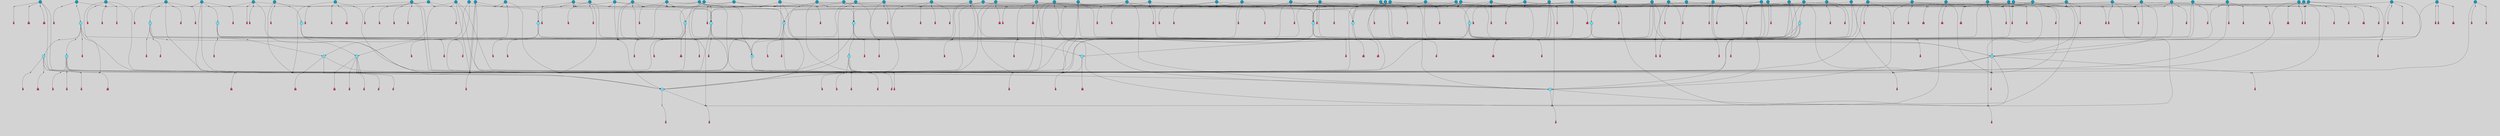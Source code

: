 // File exported with GEGELATI v1.3.1
// On the 2024-04-08 16:55:28
// With the File::TPGGraphDotExporter
digraph{
	graph[pad = "0.212, 0.055" bgcolor = lightgray]
	node[shape=circle style = filled label = ""]
		T3 [fillcolor="#66ddff"]
		T7 [fillcolor="#66ddff"]
		T9 [fillcolor="#66ddff"]
		T11 [fillcolor="#66ddff"]
		T24 [fillcolor="#66ddff"]
		T27 [fillcolor="#66ddff"]
		T82 [fillcolor="#66ddff"]
		T90 [fillcolor="#66ddff"]
		T111 [fillcolor="#66ddff"]
		T129 [fillcolor="#66ddff"]
		T131 [fillcolor="#66ddff"]
		T149 [fillcolor="#66ddff"]
		T175 [fillcolor="#66ddff"]
		T188 [fillcolor="#66ddff"]
		T194 [fillcolor="#66ddff"]
		T237 [fillcolor="#1199bb"]
		T262 [fillcolor="#1199bb"]
		T270 [fillcolor="#1199bb"]
		T273 [fillcolor="#1199bb"]
		T282 [fillcolor="#1199bb"]
		T293 [fillcolor="#1199bb"]
		T310 [fillcolor="#66ddff"]
		T319 [fillcolor="#66ddff"]
		T345 [fillcolor="#1199bb"]
		T350 [fillcolor="#66ddff"]
		T360 [fillcolor="#1199bb"]
		T369 [fillcolor="#1199bb"]
		T372 [fillcolor="#1199bb"]
		T386 [fillcolor="#66ddff"]
		T387 [fillcolor="#1199bb"]
		T390 [fillcolor="#66ddff"]
		T391 [fillcolor="#1199bb"]
		T393 [fillcolor="#1199bb"]
		T371 [fillcolor="#66ddff"]
		T407 [fillcolor="#66ddff"]
		T410 [fillcolor="#66ddff"]
		T413 [fillcolor="#1199bb"]
		T414 [fillcolor="#66ddff"]
		T415 [fillcolor="#1199bb"]
		T416 [fillcolor="#1199bb"]
		T417 [fillcolor="#1199bb"]
		T418 [fillcolor="#1199bb"]
		T419 [fillcolor="#1199bb"]
		T420 [fillcolor="#1199bb"]
		T421 [fillcolor="#1199bb"]
		T422 [fillcolor="#1199bb"]
		T423 [fillcolor="#1199bb"]
		T424 [fillcolor="#1199bb"]
		T425 [fillcolor="#1199bb"]
		T361 [fillcolor="#1199bb"]
		T431 [fillcolor="#1199bb"]
		T433 [fillcolor="#1199bb"]
		T434 [fillcolor="#1199bb"]
		T436 [fillcolor="#1199bb"]
		T437 [fillcolor="#1199bb"]
		T438 [fillcolor="#1199bb"]
		T439 [fillcolor="#1199bb"]
		T440 [fillcolor="#1199bb"]
		T443 [fillcolor="#1199bb"]
		T444 [fillcolor="#1199bb"]
		T445 [fillcolor="#1199bb"]
		T446 [fillcolor="#1199bb"]
		T447 [fillcolor="#1199bb"]
		T451 [fillcolor="#1199bb"]
		T452 [fillcolor="#1199bb"]
		T458 [fillcolor="#1199bb"]
		T459 [fillcolor="#1199bb"]
		T462 [fillcolor="#1199bb"]
		T469 [fillcolor="#1199bb"]
		T472 [fillcolor="#1199bb"]
		T473 [fillcolor="#1199bb"]
		T474 [fillcolor="#1199bb"]
		T476 [fillcolor="#1199bb"]
		T479 [fillcolor="#1199bb"]
		T480 [fillcolor="#1199bb"]
		T483 [fillcolor="#1199bb"]
		T484 [fillcolor="#1199bb"]
		T485 [fillcolor="#1199bb"]
		T429 [fillcolor="#1199bb"]
		T488 [fillcolor="#1199bb"]
		T490 [fillcolor="#1199bb"]
		T496 [fillcolor="#1199bb"]
		T321 [fillcolor="#1199bb"]
		T500 [fillcolor="#1199bb"]
		T501 [fillcolor="#1199bb"]
		T502 [fillcolor="#1199bb"]
		T505 [fillcolor="#1199bb"]
		T507 [fillcolor="#1199bb"]
		T509 [fillcolor="#1199bb"]
		T510 [fillcolor="#1199bb"]
		T511 [fillcolor="#1199bb"]
		T512 [fillcolor="#1199bb"]
		T513 [fillcolor="#1199bb"]
		T514 [fillcolor="#1199bb"]
		T515 [fillcolor="#1199bb"]
		T516 [fillcolor="#1199bb"]
		T517 [fillcolor="#1199bb"]
		T518 [fillcolor="#1199bb"]
		T519 [fillcolor="#1199bb"]
		T520 [fillcolor="#1199bb"]
		T521 [fillcolor="#1199bb"]
		T522 [fillcolor="#1199bb"]
		T523 [fillcolor="#1199bb"]
		T524 [fillcolor="#1199bb"]
		P4622 [fillcolor="#cccccc" shape=point] //6|
		I4622 [shape=box style=invis label="6|1&2|6#1|7&#92;n10|7&2|0#1|5&#92;n9|4&0|1#2|2&#92;n8|6&0|0#1|0&#92;n"]
		P4622 -> I4622[style=invis]
		A3638 [fillcolor="#ff3366" shape=box margin=0.03 width=0 height=0 label="3"]
		T3 -> P4622 -> A3638
		P4623 [fillcolor="#cccccc" shape=point] //3|
		I4623 [shape=box style=invis label="7|6&2|4#0|2&#92;n10|3&2|7#1|4&#92;n11|6&0|4#0|1&#92;n7|1&0|0#2|6&#92;n7|6&0|3#2|6&#92;n4|0&2|6#0|1&#92;n4|4&2|5#0|2&#92;n4|6&0|4#2|7&#92;n10|0&2|3#1|5&#92;n2|6&0|5#0|2&#92;n1|0&2|3#0|7&#92;n1|6&2|0#0|5&#92;n6|2&0|1#0|7&#92;n9|2&0|3#2|7&#92;n5|3&0|6#0|6&#92;n1|7&2|5#2|3&#92;n8|1&2|7#0|6&#92;n1|0&2|5#2|1&#92;n7|1&2|2#2|5&#92;n7|4&2|6#0|3&#92;n"]
		P4623 -> I4623[style=invis]
		A3639 [fillcolor="#ff3366" shape=box margin=0.03 width=0 height=0 label="4"]
		T3 -> P4623 -> A3639
		P4624 [fillcolor="#cccccc" shape=point] //-3|
		I4624 [shape=box style=invis label="1|6&2|7#0|7&#92;n10|2&0|7#1|3&#92;n9|6&2|7#2|2&#92;n5|3&0|7#0|7&#92;n1|6&2|3#0|0&#92;n2|3&2|3#2|2&#92;n5|1&2|6#0|6&#92;n"]
		P4624 -> I4624[style=invis]
		A3640 [fillcolor="#ff3366" shape=box margin=0.03 width=0 height=0 label="7"]
		T7 -> P4624 -> A3640
		P4625 [fillcolor="#cccccc" shape=point] //5|
		I4625 [shape=box style=invis label="0|5&2|3#0|1&#92;n0|6&2|1#2|4&#92;n6|2&2|6#0|7&#92;n7|4&0|3#0|1&#92;n5|4&0|7#1|6&#92;n9|1&0|5#2|2&#92;n6|3&2|3#1|7&#92;n11|7&2|4#1|6&#92;n2|5&0|1#0|0&#92;n4|7&0|0#0|2&#92;n6|2&0|6#0|0&#92;n2|1&2|6#2|4&#92;n10|0&2|0#1|0&#92;n6|6&2|4#0|6&#92;n"]
		P4625 -> I4625[style=invis]
		A3641 [fillcolor="#ff3366" shape=box margin=0.03 width=0 height=0 label="8"]
		T7 -> P4625 -> A3641
		P4626 [fillcolor="#cccccc" shape=point] //-6|
		I4626 [shape=box style=invis label="11|1&0|7#2|0&#92;n10|4&0|1#1|0&#92;n4|3&2|4#2|1&#92;n0|5&2|0#0|0&#92;n6|1&0|0#0|3&#92;n8|2&2|0#0|4&#92;n11|4&2|0#1|6&#92;n7|0&2|6#2|3&#92;n5|3&2|6#2|0&#92;n2|0&2|0#0|4&#92;n"]
		P4626 -> I4626[style=invis]
		A3642 [fillcolor="#ff3366" shape=box margin=0.03 width=0 height=0 label="9"]
		T9 -> P4626 -> A3642
		P4627 [fillcolor="#cccccc" shape=point] //2|
		I4627 [shape=box style=invis label="6|3&2|7#1|4&#92;n8|6&0|0#2|5&#92;n2|1&0|2#0|3&#92;n8|7&0|6#0|4&#92;n2|1&2|0#0|1&#92;n0|0&2|2#2|3&#92;n6|6&0|7#2|1&#92;n6|1&0|7#2|6&#92;n5|4&2|7#0|4&#92;n0|3&0|4#2|0&#92;n11|0&2|0#2|5&#92;n4|5&2|5#2|4&#92;n5|7&0|6#0|4&#92;n9|7&2|5#0|3&#92;n5|4&2|1#0|3&#92;n5|3&0|1#1|7&#92;n0|4&0|3#2|5&#92;n"]
		P4627 -> I4627[style=invis]
		A3643 [fillcolor="#ff3366" shape=box margin=0.03 width=0 height=0 label="10"]
		T9 -> P4627 -> A3643
		P4628 [fillcolor="#cccccc" shape=point] //6|
		I4628 [shape=box style=invis label="3|0&2|7#2|2&#92;n3|2&0|4#2|5&#92;n5|1&0|2#1|0&#92;n8|7&0|1#2|0&#92;n8|5&0|3#0|6&#92;n0|2&0|2#2|3&#92;n1|5&2|5#0|5&#92;n5|6&0|6#0|7&#92;n6|7&0|0#2|6&#92;n1|2&2|3#0|0&#92;n7|7&2|3#0|4&#92;n0|7&2|7#0|6&#92;n1|0&2|2#2|7&#92;n4|4&0|1#0|0&#92;n"]
		P4628 -> I4628[style=invis]
		A3644 [fillcolor="#ff3366" shape=box margin=0.03 width=0 height=0 label="11"]
		T11 -> P4628 -> A3644
		P4629 [fillcolor="#cccccc" shape=point] //-4|
		I4629 [shape=box style=invis label="4|1&0|4#2|6&#92;n1|2&2|2#2|0&#92;n1|2&2|0#0|6&#92;n8|4&2|3#2|5&#92;n5|5&2|1#1|0&#92;n"]
		P4629 -> I4629[style=invis]
		A3645 [fillcolor="#ff3366" shape=box margin=0.03 width=0 height=0 label="12"]
		T11 -> P4629 -> A3645
		P4630 [fillcolor="#cccccc" shape=point] //1|
		I4630 [shape=box style=invis label="5|1&0|6#2|7&#92;n2|4&0|4#2|2&#92;n0|6&0|5#0|4&#92;n10|6&2|5#1|6&#92;n9|3&0|1#1|7&#92;n10|3&2|2#1|0&#92;n5|0&0|0#2|1&#92;n11|3&2|3#1|5&#92;n10|3&0|1#1|0&#92;n2|4&0|1#0|1&#92;n0|2&0|3#2|4&#92;n9|2&2|1#2|5&#92;n11|7&2|6#2|6&#92;n"]
		P4630 -> I4630[style=invis]
		T24 -> P4630 -> T7
		P4631 [fillcolor="#cccccc" shape=point] //5|
		I4631 [shape=box style=invis label="3|0&2|0#0|1&#92;n3|0&0|7#0|1&#92;n5|3&0|2#2|6&#92;n4|4&2|4#2|6&#92;n11|2&0|7#1|6&#92;n2|7&2|2#2|5&#92;n9|3&2|6#2|7&#92;n7|7&0|0#0|4&#92;n6|1&2|4#2|3&#92;n5|4&2|0#1|6&#92;n1|3&0|7#0|4&#92;n"]
		P4631 -> I4631[style=invis]
		A3646 [fillcolor="#ff3366" shape=box margin=0.03 width=0 height=0 label="7"]
		T24 -> P4631 -> A3646
		P4632 [fillcolor="#cccccc" shape=point] //-2|
		I4632 [shape=box style=invis label="4|1&0|4#0|3&#92;n4|2&0|5#2|0&#92;n5|5&2|6#0|5&#92;n1|4&0|1#0|2&#92;n6|3&2|7#1|5&#92;n0|4&2|0#0|3&#92;n8|5&2|5#1|2&#92;n10|7&2|7#1|1&#92;n3|4&0|0#2|1&#92;n3|6&2|5#2|5&#92;n8|3&0|1#0|7&#92;n10|0&2|7#1|3&#92;n4|1&2|4#0|1&#92;n9|3&2|0#0|4&#92;n3|6&2|0#0|4&#92;n1|2&0|6#2|1&#92;n4|0&2|1#2|2&#92;n"]
		P4632 -> I4632[style=invis]
		A3647 [fillcolor="#ff3366" shape=box margin=0.03 width=0 height=0 label="14"]
		T24 -> P4632 -> A3647
		P4633 [fillcolor="#cccccc" shape=point] //2|
		I4633 [shape=box style=invis label="9|1&2|3#0|1&#92;n5|2&2|0#2|4&#92;n3|6&2|5#2|7&#92;n7|0&2|5#0|4&#92;n1|2&0|3#0|5&#92;n7|3&2|7#0|0&#92;n"]
		P4633 -> I4633[style=invis]
		A3648 [fillcolor="#ff3366" shape=box margin=0.03 width=0 height=0 label="2"]
		T27 -> P4633 -> A3648
		P4634 [fillcolor="#cccccc" shape=point] //-6|
		I4634 [shape=box style=invis label="7|5&0|4#0|4&#92;n11|0&2|5#2|1&#92;n"]
		P4634 -> I4634[style=invis]
		A3649 [fillcolor="#ff3366" shape=box margin=0.03 width=0 height=0 label="3"]
		T27 -> P4634 -> A3649
		T27 -> P4623
		P4635 [fillcolor="#cccccc" shape=point] //0|
		I4635 [shape=box style=invis label="2|5&0|1#0|6&#92;n6|1&2|2#2|7&#92;n8|0&0|3#1|4&#92;n4|3&2|5#2|4&#92;n8|1&2|4#0|0&#92;n6|6&0|1#2|6&#92;n11|7&2|4#2|5&#92;n6|2&2|4#0|2&#92;n8|5&2|4#2|4&#92;n2|1&2|1#2|2&#92;n2|7&2|5#2|6&#92;n9|7&0|5#0|4&#92;n1|2&0|5#2|6&#92;n4|2&2|3#2|7&#92;n3|3&2|1#0|2&#92;n"]
		P4635 -> I4635[style=invis]
		A3650 [fillcolor="#ff3366" shape=box margin=0.03 width=0 height=0 label="5"]
		T27 -> P4635 -> A3650
		P4636 [fillcolor="#cccccc" shape=point] //0|
		I4636 [shape=box style=invis label="4|0&0|3#2|7&#92;n10|2&0|3#1|7&#92;n3|5&0|2#0|3&#92;n4|5&0|0#2|1&#92;n10|7&2|0#1|2&#92;n5|3&2|3#1|6&#92;n9|5&2|0#0|4&#92;n5|4&2|7#0|2&#92;n10|3&2|7#1|4&#92;n7|2&0|1#2|6&#92;n8|6&0|5#0|5&#92;n8|7&2|3#0|5&#92;n2|6&2|4#0|0&#92;n"]
		P4636 -> I4636[style=invis]
		A3651 [fillcolor="#ff3366" shape=box margin=0.03 width=0 height=0 label="5"]
		T27 -> P4636 -> A3651
		P4637 [fillcolor="#cccccc" shape=point] //6|
		I4637 [shape=box style=invis label="7|0&2|5#1|2&#92;n10|6&2|1#1|3&#92;n7|5&0|2#0|7&#92;n10|7&0|1#1|5&#92;n4|6&2|5#0|5&#92;n4|4&0|7#2|7&#92;n"]
		P4637 -> I4637[style=invis]
		A3652 [fillcolor="#ff3366" shape=box margin=0.03 width=0 height=0 label="7"]
		T82 -> P4637 -> A3652
		P4638 [fillcolor="#cccccc" shape=point] //6|
		I4638 [shape=box style=invis label="0|5&2|3#0|1&#92;n0|6&2|1#2|4&#92;n9|1&0|5#2|2&#92;n7|4&0|3#0|1&#92;n5|4&0|7#1|6&#92;n2|5&0|1#0|0&#92;n6|3&2|3#1|7&#92;n11|7&2|4#1|6&#92;n6|2&2|6#0|1&#92;n4|7&0|0#0|2&#92;n6|2&0|6#0|0&#92;n9|1&2|6#2|4&#92;n10|0&2|0#1|0&#92;n6|6&2|4#0|6&#92;n"]
		P4638 -> I4638[style=invis]
		A3653 [fillcolor="#ff3366" shape=box margin=0.03 width=0 height=0 label="8"]
		T82 -> P4638 -> A3653
		T82 -> P4626
		P4639 [fillcolor="#cccccc" shape=point] //-2|
		I4639 [shape=box style=invis label="8|4&2|1#2|5&#92;n4|1&0|7#2|1&#92;n5|7&2|3#2|2&#92;n10|4&2|5#1|7&#92;n10|0&2|6#1|3&#92;n4|5&2|7#0|6&#92;n9|5&2|4#0|4&#92;n2|4&0|5#0|7&#92;n11|1&2|4#2|6&#92;n5|6&0|7#1|2&#92;n2|7&2|7#2|6&#92;n5|2&0|5#1|5&#92;n3|0&0|6#0|2&#92;n4|0&0|4#2|4&#92;n4|4&2|6#0|7&#92;n10|6&2|0#1|4&#92;n9|7&0|3#1|4&#92;n1|4&2|6#0|3&#92;n11|5&2|6#0|3&#92;n0|3&0|5#0|1&#92;n"]
		P4639 -> I4639[style=invis]
		A3654 [fillcolor="#ff3366" shape=box margin=0.03 width=0 height=0 label="13"]
		T90 -> P4639 -> A3654
		P4640 [fillcolor="#cccccc" shape=point] //4|
		I4640 [shape=box style=invis label="7|1&2|6#1|3&#92;n10|1&0|3#1|6&#92;n8|5&2|3#2|1&#92;n11|5&0|0#2|6&#92;n4|1&0|6#0|0&#92;n11|1&0|2#0|3&#92;n2|0&2|1#0|7&#92;n"]
		P4640 -> I4640[style=invis]
		A3655 [fillcolor="#ff3366" shape=box margin=0.03 width=0 height=0 label="2"]
		T90 -> P4640 -> A3655
		P4641 [fillcolor="#cccccc" shape=point] //7|
		I4641 [shape=box style=invis label="10|3&0|1#1|4&#92;n4|6&0|0#0|2&#92;n4|5&0|6#0|0&#92;n4|3&0|6#2|1&#92;n7|0&0|3#1|2&#92;n4|7&0|6#0|5&#92;n7|6&0|7#0|6&#92;n6|6&0|0#0|3&#92;n11|1&0|4#2|5&#92;n10|2&0|3#1|2&#92;n"]
		P4641 -> I4641[style=invis]
		A3656 [fillcolor="#ff3366" shape=box margin=0.03 width=0 height=0 label="4"]
		T90 -> P4641 -> A3656
		P4642 [fillcolor="#cccccc" shape=point] //-3|
		I4642 [shape=box style=invis label="8|1&2|3#0|5&#92;n0|6&0|5#0|5&#92;n3|7&2|1#0|6&#92;n3|5&0|1#0|0&#92;n9|5&2|0#0|4&#92;n3|5&0|2#0|3&#92;n10|6&2|4#1|0&#92;n9|4&2|7#2|6&#92;n1|7&2|5#2|2&#92;n"]
		P4642 -> I4642[style=invis]
		A3657 [fillcolor="#ff3366" shape=box margin=0.03 width=0 height=0 label="5"]
		T90 -> P4642 -> A3657
		P4643 [fillcolor="#cccccc" shape=point] //-7|
		I4643 [shape=box style=invis label="3|0&2|0#0|1&#92;n1|1&0|2#0|4&#92;n11|2&0|7#1|6&#92;n9|7&0|0#0|4&#92;n3|0&0|7#0|1&#92;n9|3&2|6#2|7&#92;n5|3&0|2#2|6&#92;n6|1&2|4#2|3&#92;n5|4&2|0#1|6&#92;n1|3&0|7#0|7&#92;n"]
		P4643 -> I4643[style=invis]
		A3658 [fillcolor="#ff3366" shape=box margin=0.03 width=0 height=0 label="7"]
		T90 -> P4643 -> A3658
		P4644 [fillcolor="#cccccc" shape=point] //-5|
		I4644 [shape=box style=invis label="0|0&2|3#0|2&#92;n10|5&0|6#1|3&#92;n7|3&0|6#2|3&#92;n3|4&0|6#0|6&#92;n10|5&0|2#1|1&#92;n5|0&0|1#0|3&#92;n6|6&2|5#1|5&#92;n7|4&0|2#1|7&#92;n5|7&0|1#2|5&#92;n1|5&0|0#0|3&#92;n7|5&2|1#2|6&#92;n9|0&0|2#0|0&#92;n4|0&2|4#0|0&#92;n4|6&0|0#2|3&#92;n3|1&0|6#2|5&#92;n7|7&2|1#2|3&#92;n9|4&2|2#0|6&#92;n"]
		P4644 -> I4644[style=invis]
		T111 -> P4644 -> T9
		P4645 [fillcolor="#cccccc" shape=point] //7|
		I4645 [shape=box style=invis label="7|4&2|1#2|0&#92;n4|1&2|4#2|3&#92;n5|0&2|0#2|2&#92;n6|1&2|4#2|6&#92;n"]
		P4645 -> I4645[style=invis]
		A3659 [fillcolor="#ff3366" shape=box margin=0.03 width=0 height=0 label="9"]
		T111 -> P4645 -> A3659
		P4646 [fillcolor="#cccccc" shape=point] //2|
		I4646 [shape=box style=invis label="3|0&2|0#0|1&#92;n11|2&0|7#1|6&#92;n8|7&2|4#0|5&#92;n5|3&0|2#2|6&#92;n4|4&2|4#2|6&#92;n3|0&0|7#0|1&#92;n2|7&2|2#2|5&#92;n9|3&2|6#2|7&#92;n7|7&0|0#0|4&#92;n6|1&2|4#1|3&#92;n5|4&2|0#1|6&#92;n1|3&0|7#0|4&#92;n"]
		P4646 -> I4646[style=invis]
		A3660 [fillcolor="#ff3366" shape=box margin=0.03 width=0 height=0 label="7"]
		T111 -> P4646 -> A3660
		T111 -> P4626
		P4647 [fillcolor="#cccccc" shape=point] //8|
		I4647 [shape=box style=invis label="9|0&0|1#2|0&#92;n10|1&2|5#1|4&#92;n8|2&2|6#0|4&#92;n2|4&2|5#2|3&#92;n4|2&2|2#0|2&#92;n7|5&0|2#0|0&#92;n8|2&2|1#1|3&#92;n8|7&0|7#2|1&#92;n1|1&0|0#0|7&#92;n5|6&2|5#1|0&#92;n6|6&2|5#0|0&#92;n11|4&0|3#2|6&#92;n4|2&2|4#0|7&#92;n5|6&0|1#2|0&#92;n11|3&0|2#0|7&#92;n"]
		P4647 -> I4647[style=invis]
		A3661 [fillcolor="#ff3366" shape=box margin=0.03 width=0 height=0 label="6"]
		T129 -> P4647 -> A3661
		T129 -> P4631
		P4648 [fillcolor="#cccccc" shape=point] //10|
		I4648 [shape=box style=invis label="4|5&2|7#2|1&#92;n1|7&2|3#0|6&#92;n3|5&2|2#0|3&#92;n10|3&0|7#1|4&#92;n7|1&0|4#2|6&#92;n10|2&0|3#1|7&#92;n9|5&2|0#0|4&#92;n4|0&0|3#2|7&#92;n11|4&2|6#1|2&#92;n5|4&2|7#0|2&#92;n2|6&2|4#0|0&#92;n6|5&0|7#2|1&#92;n5|3&2|3#1|6&#92;n10|7&2|0#1|2&#92;n"]
		P4648 -> I4648[style=invis]
		A3662 [fillcolor="#ff3366" shape=box margin=0.03 width=0 height=0 label="5"]
		T129 -> P4648 -> A3662
		P4649 [fillcolor="#cccccc" shape=point] //5|
		I4649 [shape=box style=invis label="9|4&2|3#1|3&#92;n0|4&2|4#0|5&#92;n6|1&2|6#2|5&#92;n4|0&0|5#2|0&#92;n"]
		P4649 -> I4649[style=invis]
		A3663 [fillcolor="#ff3366" shape=box margin=0.03 width=0 height=0 label="7"]
		T129 -> P4649 -> A3663
		P4650 [fillcolor="#cccccc" shape=point] //6|
		I4650 [shape=box style=invis label="9|4&2|7#0|6&#92;n8|4&0|1#1|0&#92;n1|3&0|0#2|1&#92;n2|4&0|6#2|2&#92;n5|1&2|5#0|7&#92;n3|0&0|3#2|6&#92;n2|2&2|6#0|2&#92;n8|4&0|4#2|2&#92;n5|1&2|4#0|3&#92;n9|4&0|6#0|6&#92;n5|0&2|2#1|5&#92;n11|7&0|0#1|1&#92;n0|4&0|3#0|3&#92;n7|7&2|4#2|5&#92;n1|5&0|1#2|1&#92;n"]
		P4650 -> I4650[style=invis]
		A3664 [fillcolor="#ff3366" shape=box margin=0.03 width=0 height=0 label="1"]
		T129 -> P4650 -> A3664
		P4651 [fillcolor="#cccccc" shape=point] //6|
		I4651 [shape=box style=invis label="10|4&2|6#1|2&#92;n8|4&0|1#1|0&#92;n0|4&2|6#0|0&#92;n8|4&2|5#2|1&#92;n7|5&2|5#1|0&#92;n3|6&0|6#2|2&#92;n1|7&0|7#0|5&#92;n2|0&0|7#2|4&#92;n2|6&2|2#0|0&#92;n0|7&2|7#0|7&#92;n11|6&0|4#2|2&#92;n5|5&0|0#0|1&#92;n10|1&0|0#1|0&#92;n7|3&0|1#2|5&#92;n9|2&2|7#1|5&#92;n9|4&2|6#2|7&#92;n1|6&2|4#2|2&#92;n3|3&2|2#0|7&#92;n1|6&2|0#0|0&#92;n6|4&2|6#1|0&#92;n"]
		P4651 -> I4651[style=invis]
		A3665 [fillcolor="#ff3366" shape=box margin=0.03 width=0 height=0 label="1"]
		T131 -> P4651 -> A3665
		P4652 [fillcolor="#cccccc" shape=point] //9|
		I4652 [shape=box style=invis label="11|0&2|0#1|1&#92;n3|6&0|6#0|0&#92;n1|4&0|0#2|4&#92;n7|5&2|2#1|3&#92;n11|7&2|6#1|7&#92;n5|2&0|6#1|5&#92;n9|5&0|6#0|3&#92;n2|2&2|7#0|5&#92;n9|3&2|2#2|0&#92;n11|0&2|7#0|1&#92;n1|1&2|0#0|1&#92;n6|6&0|6#1|2&#92;n9|7&0|1#0|3&#92;n2|0&2|4#2|5&#92;n2|4&2|2#0|0&#92;n6|1&2|1#1|7&#92;n10|7&2|5#1|6&#92;n11|5&2|7#2|4&#92;n"]
		P4652 -> I4652[style=invis]
		A3666 [fillcolor="#ff3366" shape=box margin=0.03 width=0 height=0 label="1"]
		T131 -> P4652 -> A3666
		T131 -> P4634
		P4653 [fillcolor="#cccccc" shape=point] //5|
		I4653 [shape=box style=invis label="3|0&0|0#0|1&#92;n5|6&0|4#0|3&#92;n4|4&2|4#2|6&#92;n11|2&0|7#1|6&#92;n2|7&2|2#2|5&#92;n9|3&2|6#2|7&#92;n7|7&0|0#0|4&#92;n6|1&2|4#2|3&#92;n5|4&2|0#1|6&#92;n5|3&0|2#2|6&#92;n1|3&0|7#0|4&#92;n"]
		P4653 -> I4653[style=invis]
		A3667 [fillcolor="#ff3366" shape=box margin=0.03 width=0 height=0 label="7"]
		T131 -> P4653 -> A3667
		T131 -> P4649
		P4654 [fillcolor="#cccccc" shape=point] //-3|
		I4654 [shape=box style=invis label="2|6&0|0#0|7&#92;n9|6&2|0#0|6&#92;n3|0&0|5#0|1&#92;n5|5&0|4#0|3&#92;n6|1&2|4#2|3&#92;n2|7&2|2#2|5&#92;n5|3&0|2#2|6&#92;n7|7&0|0#0|4&#92;n5|4&2|0#1|6&#92;n9|3&2|6#2|7&#92;n1|3&0|7#0|4&#92;n"]
		P4654 -> I4654[style=invis]
		A3668 [fillcolor="#ff3366" shape=box margin=0.03 width=0 height=0 label="7"]
		T149 -> P4654 -> A3668
		P4655 [fillcolor="#cccccc" shape=point] //4|
		I4655 [shape=box style=invis label="6|0&0|7#1|0&#92;n8|6&2|6#2|7&#92;n"]
		P4655 -> I4655[style=invis]
		A3669 [fillcolor="#ff3366" shape=box margin=0.03 width=0 height=0 label="3"]
		T149 -> P4655 -> A3669
		P4656 [fillcolor="#cccccc" shape=point] //0|
		I4656 [shape=box style=invis label="2|5&0|1#0|6&#92;n6|1&2|2#2|7&#92;n8|0&0|3#1|4&#92;n11|7&2|4#2|5&#92;n8|1&2|4#0|0&#92;n6|6&0|1#2|6&#92;n7|0&2|4#1|0&#92;n4|1&2|5#2|4&#92;n6|2&2|4#0|2&#92;n8|5&2|4#2|4&#92;n2|1&2|1#2|2&#92;n2|7&2|5#2|6&#92;n9|7&0|5#0|4&#92;n1|2&0|5#2|6&#92;n4|2&2|3#2|7&#92;n3|3&2|1#0|2&#92;n"]
		P4656 -> I4656[style=invis]
		A3670 [fillcolor="#ff3366" shape=box margin=0.03 width=0 height=0 label="5"]
		T149 -> P4656 -> A3670
		P4657 [fillcolor="#cccccc" shape=point] //-8|
		I4657 [shape=box style=invis label="7|5&0|4#2|4&#92;n"]
		P4657 -> I4657[style=invis]
		A3671 [fillcolor="#ff3366" shape=box margin=0.03 width=0 height=0 label="3"]
		T149 -> P4657 -> A3671
		P4658 [fillcolor="#cccccc" shape=point] //7|
		I4658 [shape=box style=invis label="1|6&2|7#0|7&#92;n9|6&2|7#2|2&#92;n10|2&0|7#1|0&#92;n1|6&2|3#0|0&#92;n5|0&2|2#1|1&#92;n2|3&2|3#2|2&#92;n5|1&2|6#0|6&#92;n"]
		P4658 -> I4658[style=invis]
		T149 -> P4658 -> T90
		P4659 [fillcolor="#cccccc" shape=point] //3|
		I4659 [shape=box style=invis label="4|7&0|7#2|7&#92;n11|5&2|6#0|2&#92;n5|5&2|6#2|0&#92;n3|2&0|6#0|3&#92;n10|2&2|5#1|5&#92;n9|4&2|3#1|5&#92;n2|5&2|7#2|4&#92;n11|3&2|5#1|0&#92;n7|0&0|7#2|1&#92;n1|2&0|5#0|1&#92;n"]
		P4659 -> I4659[style=invis]
		A3672 [fillcolor="#ff3366" shape=box margin=0.03 width=0 height=0 label="5"]
		T175 -> P4659 -> A3672
		P4660 [fillcolor="#cccccc" shape=point] //2|
		I4660 [shape=box style=invis label="7|1&0|6#0|1&#92;n5|2&2|5#1|6&#92;n10|1&2|1#1|1&#92;n4|7&0|4#2|2&#92;n11|7&0|4#2|7&#92;n5|0&0|5#1|7&#92;n8|2&0|5#2|4&#92;n10|0&2|6#1|6&#92;n5|1&0|1#2|3&#92;n1|6&2|0#0|1&#92;n9|6&2|2#1|4&#92;n3|4&2|3#0|0&#92;n10|1&0|1#1|0&#92;n2|2&0|1#2|1&#92;n3|1&2|7#0|3&#92;n"]
		P4660 -> I4660[style=invis]
		A3673 [fillcolor="#ff3366" shape=box margin=0.03 width=0 height=0 label="10"]
		T175 -> P4660 -> A3673
		P4661 [fillcolor="#cccccc" shape=point] //-1|
		I4661 [shape=box style=invis label="1|7&2|1#0|6&#92;n8|1&2|3#0|5&#92;n10|6&2|7#1|0&#92;n1|7&2|5#0|2&#92;n0|3&0|3#2|2&#92;n3|5&0|1#0|0&#92;n3|5&0|2#0|3&#92;n1|5&2|0#0|4&#92;n5|7&2|2#2|5&#92;n4|0&2|3#0|3&#92;n"]
		P4661 -> I4661[style=invis]
		T175 -> P4661 -> T3
		P4662 [fillcolor="#cccccc" shape=point] //-3|
		I4662 [shape=box style=invis label="6|3&2|4#1|4&#92;n5|3&0|1#1|7&#92;n2|1&0|2#2|3&#92;n8|7&0|6#0|4&#92;n2|1&2|0#0|1&#92;n0|0&2|2#2|3&#92;n6|1&0|7#2|6&#92;n5|7&0|2#0|4&#92;n0|3&0|4#2|0&#92;n11|0&2|0#2|5&#92;n6|0&2|0#1|4&#92;n8|6&0|2#2|5&#92;n5|4&2|1#0|3&#92;n9|7&2|5#0|3&#92;n5|4&2|7#0|4&#92;n"]
		P4662 -> I4662[style=invis]
		A3674 [fillcolor="#ff3366" shape=box margin=0.03 width=0 height=0 label="10"]
		T175 -> P4662 -> A3674
		P4663 [fillcolor="#cccccc" shape=point] //4|
		I4663 [shape=box style=invis label="7|1&0|6#0|1&#92;n5|2&2|5#1|6&#92;n10|1&2|1#1|1&#92;n9|6&2|2#1|4&#92;n4|7&0|4#2|2&#92;n9|6&0|4#1|1&#92;n10|0&2|6#1|6&#92;n5|1&0|1#2|3&#92;n1|6&2|0#0|1&#92;n8|2&0|5#2|4&#92;n3|4&2|3#0|0&#92;n10|1&0|5#1|0&#92;n2|2&0|1#2|1&#92;n3|1&2|7#0|3&#92;n"]
		P4663 -> I4663[style=invis]
		A3675 [fillcolor="#ff3366" shape=box margin=0.03 width=0 height=0 label="10"]
		T175 -> P4663 -> A3675
		P4664 [fillcolor="#cccccc" shape=point] //-9|
		I4664 [shape=box style=invis label="10|7&2|3#1|3&#92;n6|1&2|4#2|3&#92;n2|0&2|0#2|7&#92;n5|4&2|5#1|3&#92;n2|2&2|1#0|3&#92;n9|0&2|0#0|3&#92;n"]
		P4664 -> I4664[style=invis]
		A3676 [fillcolor="#ff3366" shape=box margin=0.03 width=0 height=0 label="2"]
		T188 -> P4664 -> A3676
		T188 -> P4662
		P4665 [fillcolor="#cccccc" shape=point] //0|
		I4665 [shape=box style=invis label="2|6&2|4#2|0&#92;n3|7&0|2#0|3&#92;n10|3&0|3#1|7&#92;n4|5&0|0#2|1&#92;n10|7&2|0#1|2&#92;n5|3&2|3#1|6&#92;n8|6&0|5#0|5&#92;n4|5&0|5#2|6&#92;n5|4&2|7#0|2&#92;n10|3&2|7#1|4&#92;n9|5&2|0#0|4&#92;n8|7&2|3#0|5&#92;n4|0&0|3#2|7&#92;n"]
		P4665 -> I4665[style=invis]
		A3677 [fillcolor="#ff3366" shape=box margin=0.03 width=0 height=0 label="5"]
		T188 -> P4665 -> A3677
		P4666 [fillcolor="#cccccc" shape=point] //6|
		I4666 [shape=box style=invis label="9|0&2|1#2|0&#92;n5|6&0|1#2|0&#92;n3|2&0|0#0|3&#92;n8|2&2|6#0|1&#92;n2|4&2|5#2|3&#92;n10|1&2|5#1|4&#92;n7|5&0|2#0|0&#92;n8|2&2|1#1|3&#92;n8|7&0|7#2|1&#92;n1|1&0|0#0|7&#92;n6|3&2|5#0|5&#92;n11|3&0|2#0|7&#92;n11|4&0|3#2|6&#92;n4|2&2|4#0|7&#92;n4|2&2|2#0|2&#92;n5|6&2|5#1|0&#92;n"]
		P4666 -> I4666[style=invis]
		T188 -> P4666 -> T131
		P4667 [fillcolor="#cccccc" shape=point] //5|
		I4667 [shape=box style=invis label="3|0&2|0#2|1&#92;n3|0&0|7#0|1&#92;n5|3&0|2#2|6&#92;n4|4&2|4#2|6&#92;n5|4&2|0#1|6&#92;n2|7&2|2#2|5&#92;n1|3&0|7#0|4&#92;n11|6&2|2#0|7&#92;n7|7&0|0#0|4&#92;n6|1&2|4#2|3&#92;n11|0&0|7#1|6&#92;n9|3&2|6#2|7&#92;n"]
		P4667 -> I4667[style=invis]
		A3678 [fillcolor="#ff3366" shape=box margin=0.03 width=0 height=0 label="7"]
		T194 -> P4667 -> A3678
		P4668 [fillcolor="#cccccc" shape=point] //4|
		I4668 [shape=box style=invis label="7|1&0|6#0|1&#92;n6|7&2|7#1|7&#92;n10|1&2|1#1|1&#92;n9|6&2|2#1|4&#92;n4|7&0|4#2|2&#92;n9|6&0|5#1|1&#92;n10|0&2|6#1|6&#92;n5|1&0|1#2|3&#92;n10|1&0|5#1|0&#92;n3|4&2|3#0|0&#92;n8|2&0|5#2|4&#92;n1|6&2|0#0|0&#92;n2|3&0|1#2|6&#92;n5|2&2|2#1|6&#92;n2|2&0|1#2|1&#92;n3|1&2|7#0|3&#92;n6|7&2|3#0|4&#92;n"]
		P4668 -> I4668[style=invis]
		A3679 [fillcolor="#ff3366" shape=box margin=0.03 width=0 height=0 label="10"]
		T194 -> P4668 -> A3679
		P4669 [fillcolor="#cccccc" shape=point] //-4|
		I4669 [shape=box style=invis label="0|4&0|0#2|7&#92;n8|5&2|4#2|4&#92;n4|3&2|5#2|4&#92;n11|7&2|2#2|5&#92;n6|5&2|2#2|7&#92;n3|2&0|7#0|7&#92;n3|3&2|1#0|3&#92;n2|6&0|3#2|5&#92;n0|1&2|6#2|2&#92;n8|2&0|0#1|6&#92;n0|7&0|5#0|4&#92;n9|5&0|3#2|7&#92;n2|7&2|5#2|6&#92;n9|0&2|0#0|1&#92;n1|2&2|4#0|2&#92;n"]
		P4669 -> I4669[style=invis]
		T194 -> P4669 -> T27
		P4670 [fillcolor="#cccccc" shape=point] //7|
		I4670 [shape=box style=invis label="7|4&2|7#0|4&#92;n4|6&0|1#2|5&#92;n2|1&2|3#0|0&#92;n4|3&2|0#0|1&#92;n0|0&2|7#2|7&#92;n7|7&0|5#2|3&#92;n5|0&2|1#2|2&#92;n10|0&0|4#1|2&#92;n4|4&0|7#0|0&#92;n6|7&0|2#0|1&#92;n1|4&2|5#0|4&#92;n"]
		P4670 -> I4670[style=invis]
		A3680 [fillcolor="#ff3366" shape=box margin=0.03 width=0 height=0 label="0"]
		T194 -> P4670 -> A3680
		T237 -> P4635
		P4671 [fillcolor="#cccccc" shape=point] //-10|
		I4671 [shape=box style=invis label="8|2&2|7#1|7&#92;n9|2&2|5#0|4&#92;n10|7&0|7#1|6&#92;n9|7&2|6#0|3&#92;n4|4&2|1#0|1&#92;n5|6&2|0#1|4&#92;n0|0&2|0#0|5&#92;n4|5&0|1#0|2&#92;n6|1&0|7#0|6&#92;n"]
		P4671 -> I4671[style=invis]
		A3681 [fillcolor="#ff3366" shape=box margin=0.03 width=0 height=0 label="0"]
		T237 -> P4671 -> A3681
		P4672 [fillcolor="#cccccc" shape=point] //7|
		I4672 [shape=box style=invis label="3|3&2|7#0|4&#92;n4|3&2|6#0|3&#92;n8|4&0|6#1|2&#92;n5|6&2|3#0|4&#92;n0|7&2|1#0|5&#92;n8|7&2|2#2|5&#92;n9|1&0|0#1|0&#92;n10|1&2|1#1|4&#92;n10|5&0|6#1|7&#92;n5|2&2|3#0|4&#92;n2|0&2|6#2|7&#92;n1|7&0|1#0|7&#92;n"]
		P4672 -> I4672[style=invis]
		A3682 [fillcolor="#ff3366" shape=box margin=0.03 width=0 height=0 label="2"]
		T237 -> P4672 -> A3682
		P4673 [fillcolor="#cccccc" shape=point] //6|
		I4673 [shape=box style=invis label="4|3&0|6#0|3&#92;n5|7&2|3#2|2&#92;n5|6&0|7#1|2&#92;n1|4&2|6#0|3&#92;n11|1&0|4#2|6&#92;n9|5&2|4#1|4&#92;n2|4&0|5#0|7&#92;n10|0&0|6#1|3&#92;n3|1&0|6#0|2&#92;n2|7&2|7#2|6&#92;n5|2&0|5#1|5&#92;n10|4&2|5#1|7&#92;n4|0&0|4#2|4&#92;n8|4&2|1#2|5&#92;n10|6&2|0#1|4&#92;n4|5&2|7#0|6&#92;n11|5&2|6#2|3&#92;n0|3&0|5#0|1&#92;n"]
		P4673 -> I4673[style=invis]
		A3683 [fillcolor="#ff3366" shape=box margin=0.03 width=0 height=0 label="13"]
		T262 -> P4673 -> A3683
		P4674 [fillcolor="#cccccc" shape=point] //-9|
		I4674 [shape=box style=invis label="2|0&2|0#2|1&#92;n4|4&2|4#2|6&#92;n9|1&0|3#1|7&#92;n5|3&0|2#2|6&#92;n2|7&2|2#2|5&#92;n5|4&2|0#1|6&#92;n3|0&0|7#0|1&#92;n1|3&0|7#0|4&#92;n11|6&2|2#0|7&#92;n7|7&0|0#0|4&#92;n11|0&0|7#1|6&#92;n9|3&2|6#2|7&#92;n"]
		P4674 -> I4674[style=invis]
		A3684 [fillcolor="#ff3366" shape=box margin=0.03 width=0 height=0 label="7"]
		T262 -> P4674 -> A3684
		T262 -> P4657
		P4675 [fillcolor="#cccccc" shape=point] //5|
		I4675 [shape=box style=invis label="6|0&2|7#2|7&#92;n3|6&2|6#2|6&#92;n6|3&0|5#1|2&#92;n"]
		P4675 -> I4675[style=invis]
		A3685 [fillcolor="#ff3366" shape=box margin=0.03 width=0 height=0 label="3"]
		T262 -> P4675 -> A3685
		T262 -> P4623
		P4676 [fillcolor="#cccccc" shape=point] //2|
		I4676 [shape=box style=invis label="0|0&2|1#2|0&#92;n10|2&2|6#1|5&#92;n10|5&2|2#1|5&#92;n4|7&2|4#2|3&#92;n5|7&0|0#2|1&#92;n5|1&2|5#1|5&#92;n9|7&0|7#1|0&#92;n9|7&2|1#1|7&#92;n4|6&2|6#0|1&#92;n6|6&0|2#0|1&#92;n1|3&2|2#2|5&#92;n2|2&0|5#0|0&#92;n"]
		P4676 -> I4676[style=invis]
		T270 -> P4676 -> T188
		P4677 [fillcolor="#cccccc" shape=point] //5|
		I4677 [shape=box style=invis label="0|5&2|3#0|1&#92;n0|6&2|1#2|4&#92;n6|2&2|6#0|7&#92;n9|0&2|7#1|1&#92;n7|4&0|3#0|1&#92;n11|7&2|4#1|6&#92;n9|1&0|5#2|2&#92;n5|4&0|7#1|6&#92;n2|5&0|1#0|0&#92;n4|7&0|0#0|2&#92;n6|2&0|6#0|0&#92;n2|1&2|6#2|4&#92;n10|0&0|0#1|0&#92;n6|6&2|4#0|6&#92;n"]
		P4677 -> I4677[style=invis]
		T270 -> P4677 -> T129
		T270 -> P4655
		P4678 [fillcolor="#cccccc" shape=point] //5|
		I4678 [shape=box style=invis label="6|0&0|2#1|3&#92;n4|2&2|4#2|7&#92;n11|4&0|6#1|0&#92;n"]
		P4678 -> I4678[style=invis]
		A3686 [fillcolor="#ff3366" shape=box margin=0.03 width=0 height=0 label="3"]
		T270 -> P4678 -> A3686
		P4679 [fillcolor="#cccccc" shape=point] //-2|
		I4679 [shape=box style=invis label="11|7&2|0#1|7&#92;n4|3&0|1#2|5&#92;n0|4&2|4#2|7&#92;n1|6&0|0#0|4&#92;n4|0&0|0#0|5&#92;n0|6&2|3#2|0&#92;n9|6&2|5#1|3&#92;n0|7&2|1#2|5&#92;n4|4&0|5#0|1&#92;n10|4&0|0#1|0&#92;n"]
		P4679 -> I4679[style=invis]
		A3687 [fillcolor="#ff3366" shape=box margin=0.03 width=0 height=0 label="12"]
		T273 -> P4679 -> A3687
		T273 -> P4661
		T273 -> P4662
		P4680 [fillcolor="#cccccc" shape=point] //-1|
		I4680 [shape=box style=invis label="11|7&0|1#0|6&#92;n11|0&0|1#2|5&#92;n0|4&0|2#2|2&#92;n0|6&2|5#0|5&#92;n3|4&0|1#0|3&#92;n1|5&0|5#0|6&#92;n4|4&0|1#0|5&#92;n1|0&0|0#2|6&#92;n6|4&2|2#0|2&#92;n0|3&2|2#2|6&#92;n"]
		P4680 -> I4680[style=invis]
		A3688 [fillcolor="#ff3366" shape=box margin=0.03 width=0 height=0 label="5"]
		T273 -> P4680 -> A3688
		P4681 [fillcolor="#cccccc" shape=point] //-8|
		I4681 [shape=box style=invis label="0|4&0|3#2|5&#92;n2|1&0|2#2|3&#92;n8|7&0|6#0|4&#92;n0|4&2|4#0|1&#92;n9|4&2|5#0|3&#92;n0|0&2|7#2|3&#92;n4|5&2|5#2|4&#92;n5|7&0|6#0|4&#92;n5|4&2|7#0|4&#92;n0|3&0|4#2|0&#92;n6|3&2|2#1|4&#92;n11|7&2|0#2|5&#92;n6|1&0|7#2|5&#92;n5|3&0|1#1|7&#92;n2|0&2|0#0|1&#92;n6|6&0|7#2|1&#92;n"]
		P4681 -> I4681[style=invis]
		A3689 [fillcolor="#ff3366" shape=box margin=0.03 width=0 height=0 label="10"]
		T273 -> P4681 -> A3689
		P4682 [fillcolor="#cccccc" shape=point] //2|
		I4682 [shape=box style=invis label="6|1&2|4#2|3&#92;n9|0&2|0#0|3&#92;n0|7&0|4#2|2&#92;n9|7&2|5#1|3&#92;n2|0&0|0#2|7&#92;n2|2&2|1#0|7&#92;n5|3&0|7#1|4&#92;n"]
		P4682 -> I4682[style=invis]
		A3690 [fillcolor="#ff3366" shape=box margin=0.03 width=0 height=0 label="2"]
		T282 -> P4682 -> A3690
		T282 -> P4665
		P4683 [fillcolor="#cccccc" shape=point] //-9|
		I4683 [shape=box style=invis label="4|7&2|6#0|5&#92;n11|3&0|2#2|6&#92;n10|2&2|4#1|6&#92;n3|0&2|6#2|7&#92;n4|3&0|5#0|7&#92;n2|3&0|7#0|7&#92;n10|6&0|7#1|5&#92;n10|1&2|2#1|1&#92;n1|7&0|3#2|6&#92;n"]
		P4683 -> I4683[style=invis]
		A3691 [fillcolor="#ff3366" shape=box margin=0.03 width=0 height=0 label="4"]
		T282 -> P4683 -> A3691
		P4684 [fillcolor="#cccccc" shape=point] //-4|
		I4684 [shape=box style=invis label="2|5&2|1#0|7&#92;n8|0&2|3#2|1&#92;n4|1&0|6#0|0&#92;n3|0&2|4#2|5&#92;n"]
		P4684 -> I4684[style=invis]
		A3692 [fillcolor="#ff3366" shape=box margin=0.03 width=0 height=0 label="2"]
		T282 -> P4684 -> A3692
		P4685 [fillcolor="#cccccc" shape=point] //9|
		I4685 [shape=box style=invis label="9|0&2|4#1|2&#92;n10|3&0|5#1|7&#92;n"]
		P4685 -> I4685[style=invis]
		A3693 [fillcolor="#ff3366" shape=box margin=0.03 width=0 height=0 label="3"]
		T282 -> P4685 -> A3693
		P4686 [fillcolor="#cccccc" shape=point] //6|
		I4686 [shape=box style=invis label="7|0&2|1#2|0&#92;n9|7&2|1#1|2&#92;n6|6&0|2#1|1&#92;n1|3&2|2#2|0&#92;n8|2&0|1#1|0&#92;n4|2&0|5#0|0&#92;n5|7&0|0#2|1&#92;n5|1&2|5#1|5&#92;n2|6&2|1#2|1&#92;n10|5&2|2#1|5&#92;n4|7&2|4#2|3&#92;n10|2&2|6#1|5&#92;n3|0&0|1#0|0&#92;n"]
		P4686 -> I4686[style=invis]
		A3694 [fillcolor="#ff3366" shape=box margin=0.03 width=0 height=0 label="1"]
		T293 -> P4686 -> A3694
		P4687 [fillcolor="#cccccc" shape=point] //-3|
		I4687 [shape=box style=invis label="3|7&0|0#0|2&#92;n11|5&0|1#1|1&#92;n4|1&0|6#2|6&#92;n4|0&0|1#0|5&#92;n"]
		P4687 -> I4687[style=invis]
		T293 -> P4687 -> T24
		T293 -> P4631
		T293 -> P4635
		T293 -> P4626
		P4688 [fillcolor="#cccccc" shape=point] //-5|
		I4688 [shape=box style=invis label="10|6&2|5#1|6&#92;n9|3&0|1#1|7&#92;n2|4&0|1#0|1&#92;n11|3&0|7#1|6&#92;n5|1&0|6#2|7&#92;n8|0&0|0#0|1&#92;n0|6&0|7#0|4&#92;n6|7&2|6#2|6&#92;n11|0&2|3#0|5&#92;n"]
		P4688 -> I4688[style=invis]
		T310 -> P4688 -> T7
		P4689 [fillcolor="#cccccc" shape=point] //3|
		I4689 [shape=box style=invis label="7|1&2|6#2|3&#92;n10|1&0|3#1|6&#92;n4|1&0|6#0|0&#92;n2|0&2|1#2|7&#92;n11|1&0|2#0|3&#92;n"]
		P4689 -> I4689[style=invis]
		A3695 [fillcolor="#ff3366" shape=box margin=0.03 width=0 height=0 label="2"]
		T310 -> P4689 -> A3695
		P4690 [fillcolor="#cccccc" shape=point] //2|
		I4690 [shape=box style=invis label="9|1&2|3#0|1&#92;n3|6&2|5#2|7&#92;n1|2&0|3#0|5&#92;n7|0&2|5#1|4&#92;n7|3&2|7#0|0&#92;n7|6&2|5#0|7&#92;n"]
		P4690 -> I4690[style=invis]
		A3696 [fillcolor="#ff3366" shape=box margin=0.03 width=0 height=0 label="2"]
		T310 -> P4690 -> A3696
		P4691 [fillcolor="#cccccc" shape=point] //4|
		I4691 [shape=box style=invis label="5|0&2|6#2|3&#92;n8|1&2|3#1|7&#92;n"]
		P4691 -> I4691[style=invis]
		A3697 [fillcolor="#ff3366" shape=box margin=0.03 width=0 height=0 label="3"]
		T310 -> P4691 -> A3697
		T310 -> P4688
		T319 -> P4652
		T319 -> P4649
		P4692 [fillcolor="#cccccc" shape=point] //9|
		I4692 [shape=box style=invis label="9|6&2|0#1|3&#92;n7|1&0|3#0|4&#92;n9|6&2|0#0|1&#92;n1|5&0|0#0|5&#92;n8|6&2|4#0|0&#92;n7|4&2|4#0|7&#92;n6|0&2|4#2|0&#92;n7|7&2|4#2|2&#92;n"]
		P4692 -> I4692[style=invis]
		A3698 [fillcolor="#ff3366" shape=box margin=0.03 width=0 height=0 label="5"]
		T319 -> P4692 -> A3698
		T319 -> P4669
		P4693 [fillcolor="#cccccc" shape=point] //-4|
		I4693 [shape=box style=invis label="11|3&0|7#1|7&#92;n11|7&0|7#2|7&#92;n5|3&0|3#2|0&#92;n0|1&2|2#0|4&#92;n0|0&0|4#2|5&#92;n6|3&2|1#2|3&#92;n11|7&0|0#0|4&#92;n0|0&0|0#0|2&#92;n1|1&0|4#0|3&#92;n6|5&2|7#1|2&#92;n6|6&0|3#2|7&#92;n6|2&0|4#0|0&#92;n5|5&2|6#0|5&#92;n"]
		P4693 -> I4693[style=invis]
		A3699 [fillcolor="#ff3366" shape=box margin=0.03 width=0 height=0 label="8"]
		T319 -> P4693 -> A3699
		T345 -> P4625
		P4694 [fillcolor="#cccccc" shape=point] //10|
		I4694 [shape=box style=invis label="8|6&0|0#1|2&#92;n4|3&0|3#0|3&#92;n10|7&2|0#1|5&#92;n7|0&2|6#2|2&#92;n9|2&0|4#0|7&#92;n2|7&2|1#0|4&#92;n"]
		P4694 -> I4694[style=invis]
		A3700 [fillcolor="#ff3366" shape=box margin=0.03 width=0 height=0 label="3"]
		T345 -> P4694 -> A3700
		P4695 [fillcolor="#cccccc" shape=point] //4|
		I4695 [shape=box style=invis label="11|1&0|7#2|0&#92;n0|7&2|2#2|0&#92;n4|3&2|4#2|1&#92;n0|5&2|0#0|6&#92;n6|1&0|0#0|3&#92;n8|2&2|0#0|4&#92;n7|0&2|6#2|3&#92;n10|4&0|1#1|0&#92;n5|3&2|6#2|0&#92;n2|0&2|0#0|4&#92;n"]
		P4695 -> I4695[style=invis]
		T345 -> P4695 -> T27
		T345 -> P4674
		P4696 [fillcolor="#cccccc" shape=point] //-8|
		I4696 [shape=box style=invis label="0|5&2|3#0|1&#92;n0|6&2|1#2|4&#92;n4|7&0|0#0|2&#92;n7|4&0|3#2|1&#92;n10|2&0|7#1|4&#92;n5|4&0|7#1|6&#92;n6|3&2|3#1|7&#92;n11|7&2|4#1|6&#92;n2|5&0|1#0|0&#92;n6|2&2|6#0|7&#92;n6|2&0|6#0|0&#92;n2|1&2|6#2|4&#92;n10|0&2|0#1|0&#92;n6|6&2|4#0|6&#92;n"]
		P4696 -> I4696[style=invis]
		A3701 [fillcolor="#ff3366" shape=box margin=0.03 width=0 height=0 label="8"]
		T345 -> P4696 -> A3701
		T350 -> P4669
		T350 -> P4670
		P4697 [fillcolor="#cccccc" shape=point] //3|
		I4697 [shape=box style=invis label="5|4&2|7#0|1&#92;n0|6&0|6#2|2&#92;n9|5&2|2#2|0&#92;n3|6&2|7#0|2&#92;n3|5&0|0#0|6&#92;n2|6&0|6#2|2&#92;n2|6&2|2#0|0&#92;n5|1&0|4#0|5&#92;n2|6&0|5#2|5&#92;n1|0&0|7#2|2&#92;n4|7&0|6#2|4&#92;n7|3&0|6#2|5&#92;n1|1&0|1#0|3&#92;n"]
		P4697 -> I4697[style=invis]
		A3702 [fillcolor="#ff3366" shape=box margin=0.03 width=0 height=0 label="1"]
		T350 -> P4697 -> A3702
		P4698 [fillcolor="#cccccc" shape=point] //-2|
		I4698 [shape=box style=invis label="2|0&2|3#2|5&#92;n10|3&2|7#1|4&#92;n8|1&2|7#0|6&#92;n7|6&0|3#2|6&#92;n4|0&2|6#0|1&#92;n4|4&2|5#0|2&#92;n4|6&0|2#2|7&#92;n7|6&2|4#0|2&#92;n11|7&2|7#0|3&#92;n6|6&0|3#0|6&#92;n1|6&2|0#0|5&#92;n11|6&0|4#0|1&#92;n2|6&0|5#0|2&#92;n6|2&0|1#0|7&#92;n9|2&0|3#2|7&#92;n5|3&0|6#0|6&#92;n7|1&2|2#2|5&#92;n1|0&2|3#0|7&#92;n1|0&2|5#0|1&#92;n3|4&2|6#0|3&#92;n"]
		P4698 -> I4698[style=invis]
		A3703 [fillcolor="#ff3366" shape=box margin=0.03 width=0 height=0 label="4"]
		T350 -> P4698 -> A3703
		T350 -> P4670
		T360 -> P4686
		T360 -> P4687
		P4699 [fillcolor="#cccccc" shape=point] //3|
		I4699 [shape=box style=invis label="10|0&2|0#1|0&#92;n5|1&0|2#0|4&#92;n10|3&2|0#1|3&#92;n10|6&2|4#1|0&#92;n9|4&0|7#2|7&#92;n"]
		P4699 -> I4699[style=invis]
		A3704 [fillcolor="#ff3366" shape=box margin=0.03 width=0 height=0 label="5"]
		T360 -> P4699 -> A3704
		P4700 [fillcolor="#cccccc" shape=point] //-6|
		I4700 [shape=box style=invis label="4|5&2|7#2|1&#92;n1|7&2|3#0|6&#92;n6|5&0|7#1|4&#92;n3|5&2|2#0|3&#92;n10|3&0|7#1|4&#92;n6|5&0|7#2|1&#92;n10|2&2|3#1|7&#92;n9|5&2|0#0|4&#92;n4|0&0|3#2|7&#92;n11|4&2|6#1|2&#92;n5|4&2|7#0|2&#92;n7|1&0|4#2|6&#92;n5|3&2|3#1|6&#92;n10|7&2|0#1|2&#92;n"]
		P4700 -> I4700[style=invis]
		A3705 [fillcolor="#ff3366" shape=box margin=0.03 width=0 height=0 label="5"]
		T360 -> P4700 -> A3705
		P4701 [fillcolor="#cccccc" shape=point] //-1|
		I4701 [shape=box style=invis label="2|7&0|3#0|4&#92;n6|0&2|2#0|6&#92;n7|3&2|7#0|0&#92;n7|1&2|5#0|4&#92;n9|1&2|3#0|3&#92;n1|2&0|7#0|5&#92;n5|6&0|6#0|0&#92;n9|6&2|5#2|4&#92;n"]
		P4701 -> I4701[style=invis]
		T369 -> P4701 -> T82
		T369 -> P4623
		T369 -> P4671
		P4702 [fillcolor="#cccccc" shape=point] //-7|
		I4702 [shape=box style=invis label="3|0&2|7#0|1&#92;n1|3&0|7#0|2&#92;n5|4&2|7#1|6&#92;n11|6&2|2#0|7&#92;n10|3&0|7#1|4&#92;n6|1&2|4#2|3&#92;n7|7&0|0#0|4&#92;n9|0&0|7#1|3&#92;n4|4&2|4#2|6&#92;n9|3&2|6#2|7&#92;n"]
		P4702 -> I4702[style=invis]
		A3706 [fillcolor="#ff3366" shape=box margin=0.03 width=0 height=0 label="7"]
		T369 -> P4702 -> A3706
		P4703 [fillcolor="#cccccc" shape=point] //-4|
		I4703 [shape=box style=invis label="7|5&2|5#1|5&#92;n9|6&2|3#0|3&#92;n10|6&2|1#1|0&#92;n8|0&0|5#1|3&#92;n6|6&2|5#0|7&#92;n7|5&2|2#0|7&#92;n"]
		P4703 -> I4703[style=invis]
		A3707 [fillcolor="#ff3366" shape=box margin=0.03 width=0 height=0 label="7"]
		T369 -> P4703 -> A3707
		P4704 [fillcolor="#cccccc" shape=point] //-2|
		I4704 [shape=box style=invis label="11|0&2|0#1|1&#92;n11|5&2|7#2|4&#92;n3|4&0|6#0|0&#92;n9|5&2|2#2|3&#92;n9|5&0|6#0|1&#92;n2|0&2|2#0|0&#92;n11|0&2|7#0|1&#92;n9|7&0|1#0|3&#92;n10|7&2|0#1|6&#92;n1|4&0|0#2|4&#92;n2|2&2|7#0|5&#92;n1|0&2|4#2|5&#92;n9|4&2|0#1|7&#92;n1|5&0|4#2|4&#92;n11|5&0|1#1|7&#92;n"]
		P4704 -> I4704[style=invis]
		A3708 [fillcolor="#ff3366" shape=box margin=0.03 width=0 height=0 label="1"]
		T372 -> P4704 -> A3708
		T372 -> P4688
		P4705 [fillcolor="#cccccc" shape=point] //-1|
		I4705 [shape=box style=invis label="7|1&0|6#0|3&#92;n4|1&2|2#2|2&#92;n10|0&0|3#1|4&#92;n7|6&2|3#1|7&#92;n6|2&2|7#1|7&#92;n9|5&2|1#2|7&#92;n3|5&0|0#2|2&#92;n10|7&2|0#1|2&#92;n5|0&0|6#1|6&#92;n"]
		P4705 -> I4705[style=invis]
		A3709 [fillcolor="#ff3366" shape=box margin=0.03 width=0 height=0 label="2"]
		T372 -> P4705 -> A3709
		P4706 [fillcolor="#cccccc" shape=point] //-5|
		I4706 [shape=box style=invis label="2|6&0|1#2|3&#92;n7|7&2|3#0|2&#92;n11|1&0|7#2|1&#92;n1|5&0|5#0|6&#92;n11|6&2|2#1|3&#92;n1|4&0|5#0|2&#92;n1|0&2|7#0|1&#92;n"]
		P4706 -> I4706[style=invis]
		A3710 [fillcolor="#ff3366" shape=box margin=0.03 width=0 height=0 label="7"]
		T386 -> P4706 -> A3710
		P4707 [fillcolor="#cccccc" shape=point] //6|
		I4707 [shape=box style=invis label="9|3&2|2#2|1&#92;n11|7&2|0#0|0&#92;n7|2&2|7#0|5&#92;n0|0&2|4#0|3&#92;n3|2&0|1#2|7&#92;n1|1&0|6#0|6&#92;n11|7&2|0#1|5&#92;n1|2&2|3#0|2&#92;n1|2&0|6#2|3&#92;n"]
		P4707 -> I4707[style=invis]
		A3711 [fillcolor="#ff3366" shape=box margin=0.03 width=0 height=0 label="2"]
		T386 -> P4707 -> A3711
		T386 -> P4631
		P4708 [fillcolor="#cccccc" shape=point] //7|
		I4708 [shape=box style=invis label="7|0&2|1#2|0&#92;n9|7&2|1#1|7&#92;n8|2&0|1#1|0&#92;n6|6&0|2#1|1&#92;n2|2&0|5#0|0&#92;n5|7&0|0#2|1&#92;n5|1&2|5#1|5&#92;n4|7&2|4#2|3&#92;n10|5&2|2#1|5&#92;n1|3&2|2#2|0&#92;n10|2&2|6#1|5&#92;n"]
		P4708 -> I4708[style=invis]
		A3712 [fillcolor="#ff3366" shape=box margin=0.03 width=0 height=0 label="1"]
		T387 -> P4708 -> A3712
		P4709 [fillcolor="#cccccc" shape=point] //4|
		I4709 [shape=box style=invis label="0|5&2|3#0|1&#92;n0|6&2|1#2|4&#92;n6|2&2|6#0|7&#92;n9|1&2|5#2|2&#92;n7|4&0|3#0|1&#92;n11|7&2|4#1|6&#92;n9|0&2|7#1|1&#92;n5|4&0|7#1|6&#92;n2|5&0|1#0|0&#92;n4|7&0|0#0|2&#92;n6|2&0|6#0|0&#92;n2|1&2|6#2|4&#92;n10|0&0|0#1|0&#92;n2|7&2|6#0|3&#92;n6|6&2|4#0|6&#92;n"]
		P4709 -> I4709[style=invis]
		T387 -> P4709 -> T129
		P4710 [fillcolor="#cccccc" shape=point] //-8|
		I4710 [shape=box style=invis label="2|3&0|0#0|3&#92;n10|7&2|7#1|0&#92;n5|0&2|0#2|3&#92;n9|3&0|3#2|3&#92;n3|2&0|3#0|5&#92;n4|2&2|6#2|1&#92;n"]
		P4710 -> I4710[style=invis]
		T387 -> P4710 -> T111
		P4711 [fillcolor="#cccccc" shape=point] //-1|
		I4711 [shape=box style=invis label="5|1&2|7#2|1&#92;n7|1&2|0#2|7&#92;n1|6&2|7#0|7&#92;n8|5&2|1#0|3&#92;n6|0&2|7#1|6&#92;n5|5&0|7#0|1&#92;n6|4&2|2#2|4&#92;n10|2&0|7#1|3&#92;n2|3&2|3#2|2&#92;n0|6&2|5#0|2&#92;n"]
		P4711 -> I4711[style=invis]
		A3713 [fillcolor="#ff3366" shape=box margin=0.03 width=0 height=0 label="7"]
		T387 -> P4711 -> A3713
		T387 -> P4626
		P4712 [fillcolor="#cccccc" shape=point] //3|
		I4712 [shape=box style=invis label="9|2&0|6#0|5&#92;n7|0&0|5#0|3&#92;n5|4&0|2#2|2&#92;n6|6&2|3#2|6&#92;n"]
		P4712 -> I4712[style=invis]
		T390 -> P4712 -> T3
		P4713 [fillcolor="#cccccc" shape=point] //7|
		I4713 [shape=box style=invis label="7|2&0|4#1|3&#92;n7|7&0|0#0|4&#92;n4|4&2|4#2|6&#92;n2|3&2|2#2|5&#92;n8|0&0|2#2|1&#92;n9|3&2|6#2|7&#92;n6|4&2|4#2|3&#92;n3|3&2|0#0|1&#92;n6|4&2|0#1|6&#92;n5|3&0|7#0|4&#92;n"]
		P4713 -> I4713[style=invis]
		A3714 [fillcolor="#ff3366" shape=box margin=0.03 width=0 height=0 label="7"]
		T390 -> P4713 -> A3714
		T390 -> P4688
		P4714 [fillcolor="#cccccc" shape=point] //-3|
		I4714 [shape=box style=invis label="11|7&2|3#2|0&#92;n5|5&2|7#2|7&#92;n8|6&2|7#1|2&#92;n1|7&0|3#0|6&#92;n4|0&2|1#2|2&#92;n10|1&0|5#1|6&#92;n5|3&0|3#2|6&#92;n9|0&0|2#0|0&#92;n3|2&0|1#2|6&#92;n0|1&2|4#0|0&#92;n"]
		P4714 -> I4714[style=invis]
		A3715 [fillcolor="#ff3366" shape=box margin=0.03 width=0 height=0 label="6"]
		T390 -> P4714 -> A3715
		T390 -> P4672
		P4715 [fillcolor="#cccccc" shape=point] //6|
		I4715 [shape=box style=invis label="10|4&2|6#1|2&#92;n8|4&0|1#1|0&#92;n0|4&2|6#0|0&#92;n8|4&2|5#2|1&#92;n3|6&0|6#2|2&#92;n1|7&0|7#0|5&#92;n1|6&2|4#2|2&#92;n2|6&2|2#0|0&#92;n0|7&2|7#0|7&#92;n11|6&0|4#2|2&#92;n4|5&0|0#0|1&#92;n1|6&2|0#0|0&#92;n7|3&0|1#2|5&#92;n9|2&2|7#1|5&#92;n7|4&2|6#2|7&#92;n1|1&0|3#2|0&#92;n2|0&0|7#2|4&#92;n3|3&2|2#0|7&#92;n10|1&0|0#1|0&#92;n6|4&2|6#1|0&#92;n"]
		P4715 -> I4715[style=invis]
		A3716 [fillcolor="#ff3366" shape=box margin=0.03 width=0 height=0 label="1"]
		T391 -> P4715 -> A3716
		T391 -> P4688
		P4716 [fillcolor="#cccccc" shape=point] //-10|
		I4716 [shape=box style=invis label="7|0&2|4#0|2&#92;n2|6&0|5#2|3&#92;n5|7&0|1#0|1&#92;n7|1&0|0#2|6&#92;n10|1&0|2#1|7&#92;n7|6&0|3#2|6&#92;n4|0&2|6#0|1&#92;n5|3&0|6#0|6&#92;n6|2&0|1#0|1&#92;n9|2&0|3#2|7&#92;n2|6&0|5#0|2&#92;n1|0&2|3#0|7&#92;n1|6&2|0#0|5&#92;n4|6&0|4#2|7&#92;n7|4&2|6#0|3&#92;n4|4&2|5#0|2&#92;n8|1&2|7#0|6&#92;n1|0&2|1#2|1&#92;n7|1&2|2#2|5&#92;n10|0&2|3#1|5&#92;n"]
		P4716 -> I4716[style=invis]
		T391 -> P4716 -> T386
		T393 -> P4667
		T393 -> P4668
		T393 -> P4669
		P4717 [fillcolor="#cccccc" shape=point] //6|
		I4717 [shape=box style=invis label="0|3&2|6#2|1&#92;n11|5&0|6#0|0&#92;n10|3&0|0#1|2&#92;n1|7&2|5#2|5&#92;n2|1&0|0#2|7&#92;n8|3&0|2#0|5&#92;n4|7&0|1#2|1&#92;n0|5&0|4#0|3&#92;n6|5&0|2#1|6&#92;n3|0&0|1#0|3&#92;n0|4&0|5#2|4&#92;n0|1&2|4#2|3&#92;n3|3&2|7#0|7&#92;n"]
		P4717 -> I4717[style=invis]
		T393 -> P4717 -> T3
		T371 -> P4713
		T371 -> P4672
		P4718 [fillcolor="#cccccc" shape=point] //-2|
		I4718 [shape=box style=invis label="5|2&0|5#2|2&#92;n6|2&2|3#1|5&#92;n3|1&0|1#2|7&#92;n10|7&2|1#1|7&#92;n2|0&0|7#2|1&#92;n"]
		P4718 -> I4718[style=invis]
		T371 -> P4718 -> T24
		P4719 [fillcolor="#cccccc" shape=point] //-4|
		I4719 [shape=box style=invis label="5|3&0|4#0|2&#92;n8|1&2|0#0|2&#92;n1|0&0|6#2|6&#92;n0|6&2|5#2|2&#92;n4|1&0|2#2|2&#92;n7|6&0|1#0|0&#92;n8|7&2|1#0|3&#92;n"]
		P4719 -> I4719[style=invis]
		A3717 [fillcolor="#ff3366" shape=box margin=0.03 width=0 height=0 label="7"]
		T371 -> P4719 -> A3717
		P4720 [fillcolor="#cccccc" shape=point] //-10|
		I4720 [shape=box style=invis label="11|0&2|4#0|5&#92;n2|7&2|5#0|3&#92;n7|5&2|7#0|0&#92;n7|1&2|5#0|4&#92;n2|7&2|1#2|4&#92;n10|3&2|6#1|3&#92;n0|0&2|7#2|6&#92;n11|3&2|3#2|7&#92;n"]
		P4720 -> I4720[style=invis]
		T371 -> P4720 -> T82
		P4721 [fillcolor="#cccccc" shape=point] //10|
		I4721 [shape=box style=invis label="6|1&2|4#2|3&#92;n3|0&0|7#0|1&#92;n11|2&0|5#1|6&#92;n4|4&0|4#2|6&#92;n5|4&2|0#1|5&#92;n10|5&0|6#1|5&#92;n1|3&0|7#0|4&#92;n2|5&2|1#2|2&#92;n0|0&2|0#0|1&#92;n5|3&0|2#2|6&#92;n9|3&2|6#2|7&#92;n7|7&0|0#0|4&#92;n"]
		P4721 -> I4721[style=invis]
		T407 -> P4721 -> T310
		T407 -> P4631
		T407 -> P4706
		P4722 [fillcolor="#cccccc" shape=point] //6|
		I4722 [shape=box style=invis label="2|4&0|3#2|7&#92;n7|1&0|6#0|3&#92;n4|1&2|2#2|2&#92;n6|2&2|7#1|6&#92;n10|7&0|3#1|4&#92;n9|5&2|1#2|7&#92;n3|5&0|0#2|2&#92;n5|0&0|6#1|6&#92;n"]
		P4722 -> I4722[style=invis]
		A3718 [fillcolor="#ff3366" shape=box margin=0.03 width=0 height=0 label="2"]
		T407 -> P4722 -> A3718
		P4723 [fillcolor="#cccccc" shape=point] //3|
		I4723 [shape=box style=invis label="11|7&2|1#1|7&#92;n5|7&2|3#2|2&#92;n1|1&2|0#0|4&#92;n1|4&2|6#0|3&#92;n9|5&0|4#1|4&#92;n11|1&0|4#2|6&#92;n9|7&0|3#1|4&#92;n4|5&2|7#0|6&#92;n11|7&2|0#2|6&#92;n2|4&0|5#0|7&#92;n10|0&0|4#1|4&#92;n10|4&2|5#1|7&#92;n0|3&0|5#0|1&#92;n7|1&2|6#0|1&#92;n10|0&0|4#1|3&#92;n11|5&0|6#2|3&#92;n10|4&2|1#1|5&#92;n"]
		P4723 -> I4723[style=invis]
		T407 -> P4723 -> T175
		T410 -> P4661
		T410 -> P4662
		P4724 [fillcolor="#cccccc" shape=point] //-1|
		I4724 [shape=box style=invis label="10|7&2|0#1|6&#92;n2|4&2|7#0|4&#92;n11|0&2|0#1|1&#92;n8|7&2|6#0|2&#92;n9|5&0|4#1|6&#92;n6|0&2|4#2|1&#92;n2|0&2|0#0|2&#92;n1|5&0|4#2|4&#92;n9|2&0|1#0|3&#92;n11|3&2|2#2|0&#92;n9|4&2|0#0|7&#92;n1|4&0|2#2|5&#92;n0|0&0|5#2|5&#92;n5|5&2|7#2|4&#92;n"]
		P4724 -> I4724[style=invis]
		A3719 [fillcolor="#ff3366" shape=box margin=0.03 width=0 height=0 label="1"]
		T410 -> P4724 -> A3719
		P4725 [fillcolor="#cccccc" shape=point] //-1|
		I4725 [shape=box style=invis label="11|1&0|2#2|0&#92;n7|0&2|5#1|4&#92;n10|3&0|5#1|4&#92;n3|2&0|0#2|3&#92;n"]
		P4725 -> I4725[style=invis]
		A3720 [fillcolor="#ff3366" shape=box margin=0.03 width=0 height=0 label="3"]
		T410 -> P4725 -> A3720
		P4726 [fillcolor="#cccccc" shape=point] //8|
		I4726 [shape=box style=invis label="9|7&0|5#2|5&#92;n3|3&2|3#0|2&#92;n9|5&2|2#1|0&#92;n2|3&0|6#0|3&#92;n4|4&2|5#2|7&#92;n11|3&2|0#1|5&#92;n6|6&2|1#2|2&#92;n4|6&0|1#2|2&#92;n2|5&2|7#2|2&#92;n7|7&2|2#2|3&#92;n6|5&0|3#2|6&#92;n6|7&0|6#0|2&#92;n"]
		P4726 -> I4726[style=invis]
		A3721 [fillcolor="#ff3366" shape=box margin=0.03 width=0 height=0 label="14"]
		T410 -> P4726 -> A3721
		P4727 [fillcolor="#cccccc" shape=point] //-4|
		I4727 [shape=box style=invis label="1|5&2|1#2|4&#92;n3|0&2|3#2|6&#92;n0|3&0|0#0|1&#92;n8|6&2|5#1|5&#92;n9|7&2|5#2|0&#92;n4|1&0|7#2|2&#92;n4|2&0|3#0|0&#92;n"]
		P4727 -> I4727[style=invis]
		A3722 [fillcolor="#ff3366" shape=box margin=0.03 width=0 height=0 label="2"]
		T413 -> P4727 -> A3722
		T413 -> P4638
		P4728 [fillcolor="#cccccc" shape=point] //-4|
		I4728 [shape=box style=invis label="7|5&2|2#0|7&#92;n9|6&2|3#0|3&#92;n10|6&2|1#1|0&#92;n8|0&0|5#1|3&#92;n7|5&0|5#1|5&#92;n5|1&2|5#2|1&#92;n"]
		P4728 -> I4728[style=invis]
		A3723 [fillcolor="#ff3366" shape=box margin=0.03 width=0 height=0 label="7"]
		T413 -> P4728 -> A3723
		T413 -> P4668
		P4729 [fillcolor="#cccccc" shape=point] //-5|
		I4729 [shape=box style=invis label="7|7&2|4#0|6&#92;n8|5&2|1#0|3&#92;n0|0&0|0#2|7&#92;n2|2&0|5#2|4&#92;n1|0&2|5#0|2&#92;n11|1&2|3#0|5&#92;n2|7&2|0#2|3&#92;n9|4&2|7#1|2&#92;n5|5&0|7#0|5&#92;n"]
		P4729 -> I4729[style=invis]
		T413 -> P4729 -> T319
		P4730 [fillcolor="#cccccc" shape=point] //-1|
		I4730 [shape=box style=invis label="2|7&0|4#0|4&#92;n8|3&2|7#1|4&#92;n1|0&0|3#0|3&#92;n11|6&0|1#1|4&#92;n6|1&2|5#0|0&#92;n0|0&2|0#0|6&#92;n1|3&2|1#0|4&#92;n"]
		P4730 -> I4730[style=invis]
		A3724 [fillcolor="#ff3366" shape=box margin=0.03 width=0 height=0 label="2"]
		T414 -> P4730 -> A3724
		T414 -> P4714
		P4731 [fillcolor="#cccccc" shape=point] //-1|
		I4731 [shape=box style=invis label="4|2&0|6#0|1&#92;n6|3&0|0#2|0&#92;n9|4&0|6#0|5&#92;n10|2&0|2#1|0&#92;n1|0&0|0#0|5&#92;n8|0&2|1#1|1&#92;n2|7&2|2#0|5&#92;n5|5&0|6#1|1&#92;n"]
		P4731 -> I4731[style=invis]
		A3725 [fillcolor="#ff3366" shape=box margin=0.03 width=0 height=0 label="3"]
		T414 -> P4731 -> A3725
		P4732 [fillcolor="#cccccc" shape=point] //9|
		I4732 [shape=box style=invis label="8|0&0|5#0|1&#92;n0|6&2|0#0|7&#92;n5|7&0|1#1|4&#92;n5|1&0|6#2|7&#92;n11|3&0|7#1|6&#92;n10|2&2|5#1|6&#92;n10|0&0|3#1|4&#92;n0|0&2|5#0|7&#92;n0|0&2|5#0|1&#92;n0|4&2|2#2|3&#92;n11|7&2|5#0|5&#92;n"]
		P4732 -> I4732[style=invis]
		T414 -> P4732 -> T7
		T415 -> P4673
		T415 -> P4674
		P4733 [fillcolor="#cccccc" shape=point] //-10|
		I4733 [shape=box style=invis label="2|0&2|2#2|1&#92;n10|7&2|6#1|2&#92;n9|7&0|4#0|0&#92;n"]
		P4733 -> I4733[style=invis]
		A3726 [fillcolor="#ff3366" shape=box margin=0.03 width=0 height=0 label="3"]
		T415 -> P4733 -> A3726
		P4734 [fillcolor="#cccccc" shape=point] //5|
		I4734 [shape=box style=invis label="2|0&2|5#2|3&#92;n1|6&2|5#0|6&#92;n8|5&2|1#0|3&#92;n2|7&2|4#0|0&#92;n1|0&0|7#0|7&#92;n7|0&0|0#2|7&#92;n"]
		P4734 -> I4734[style=invis]
		T415 -> P4734 -> T319
		P4735 [fillcolor="#cccccc" shape=point] //-2|
		I4735 [shape=box style=invis label="0|5&2|1#2|7&#92;n5|2&0|2#1|7&#92;n5|7&0|6#2|3&#92;n1|4&2|6#0|2&#92;n2|1&2|3#0|0&#92;n6|0&2|1#2|4&#92;n10|0&0|4#1|6&#92;n"]
		P4735 -> I4735[style=invis]
		A3727 [fillcolor="#ff3366" shape=box margin=0.03 width=0 height=0 label="0"]
		T415 -> P4735 -> A3727
		T416 -> P4663
		P4736 [fillcolor="#cccccc" shape=point] //-4|
		I4736 [shape=box style=invis label="3|0&0|1#0|1&#92;n9|4&2|4#2|6&#92;n5|4&2|2#2|1&#92;n11|2&0|7#1|6&#92;n6|1&2|4#2|3&#92;n9|3&2|6#2|7&#92;n7|7&0|0#0|4&#92;n5|4&0|0#1|6&#92;n4|3&2|2#2|6&#92;n"]
		P4736 -> I4736[style=invis]
		A3728 [fillcolor="#ff3366" shape=box margin=0.03 width=0 height=0 label="7"]
		T416 -> P4736 -> A3728
		T416 -> P4661
		P4737 [fillcolor="#cccccc" shape=point] //-2|
		I4737 [shape=box style=invis label="3|7&0|2#0|3&#92;n10|3&0|3#1|7&#92;n4|5&2|0#2|1&#92;n10|7&2|0#1|2&#92;n5|3&2|3#1|6&#92;n2|5&2|3#0|0&#92;n4|5&0|5#2|6&#92;n5|4&2|7#0|2&#92;n10|3&2|7#1|4&#92;n9|5&2|0#0|4&#92;n8|6&0|5#0|5&#92;n8|7&2|3#0|5&#92;n4|0&0|3#2|7&#92;n"]
		P4737 -> I4737[style=invis]
		A3729 [fillcolor="#ff3366" shape=box margin=0.03 width=0 height=0 label="5"]
		T416 -> P4737 -> A3729
		P4738 [fillcolor="#cccccc" shape=point] //-2|
		I4738 [shape=box style=invis label="1|0&0|3#0|3&#92;n2|7&0|4#0|4&#92;n11|6&2|1#1|4&#92;n6|1&2|5#0|0&#92;n2|0&2|0#0|6&#92;n1|3&2|1#0|4&#92;n"]
		P4738 -> I4738[style=invis]
		A3730 [fillcolor="#ff3366" shape=box margin=0.03 width=0 height=0 label="2"]
		T416 -> P4738 -> A3730
		P4739 [fillcolor="#cccccc" shape=point] //-4|
		I4739 [shape=box style=invis label="2|3&2|5#0|2&#92;n9|6&0|1#2|6&#92;n8|3&0|4#0|7&#92;n4|1&0|4#2|1&#92;n10|1&0|1#1|0&#92;n3|0&0|4#2|4&#92;n3|0&0|0#0|6&#92;n"]
		P4739 -> I4739[style=invis]
		A3731 [fillcolor="#ff3366" shape=box margin=0.03 width=0 height=0 label="2"]
		T417 -> P4739 -> A3731
		P4740 [fillcolor="#cccccc" shape=point] //-2|
		I4740 [shape=box style=invis label="8|0&0|5#0|1&#92;n0|0&2|5#0|7&#92;n5|7&0|1#1|4&#92;n5|1&0|6#2|7&#92;n11|3&0|7#2|6&#92;n10|0&0|3#1|4&#92;n9|2&0|2#2|0&#92;n0|6&2|0#0|7&#92;n0|0&2|5#0|1&#92;n0|4&2|2#2|3&#92;n11|7&2|5#0|5&#92;n"]
		P4740 -> I4740[style=invis]
		T417 -> P4740 -> T7
		P4741 [fillcolor="#cccccc" shape=point] //-3|
		I4741 [shape=box style=invis label="0|6&2|5#0|4&#92;n8|0&0|7#0|2&#92;n10|1&0|3#1|7&#92;n5|7&2|4#2|1&#92;n6|3&2|5#1|2&#92;n2|1&2|3#0|0&#92;n2|3&0|2#2|1&#92;n10|6&2|6#1|0&#92;n3|5&2|3#0|1&#92;n8|4&0|2#2|0&#92;n11|0&2|3#0|2&#92;n7|0&0|2#2|5&#92;n11|7&2|6#2|6&#92;n2|5&2|5#2|1&#92;n9|4&2|1#1|2&#92;n4|3&0|0#2|1&#92;n10|1&0|0#1|5&#92;n4|5&0|5#0|3&#92;n"]
		P4741 -> I4741[style=invis]
		A3732 [fillcolor="#ff3366" shape=box margin=0.03 width=0 height=0 label="11"]
		T417 -> P4741 -> A3732
		T417 -> P4688
		T418 -> P4668
		T418 -> P4669
		P4742 [fillcolor="#cccccc" shape=point] //10|
		I4742 [shape=box style=invis label="4|7&0|0#0|2&#92;n0|6&2|1#2|4&#92;n11|5&2|7#0|3&#92;n7|4&0|3#0|1&#92;n5|4&0|7#1|6&#92;n2|5&0|1#0|0&#92;n6|3&2|3#1|7&#92;n11|7&2|4#1|6&#92;n6|2&2|6#0|1&#92;n9|1&0|5#2|2&#92;n0|5&2|3#0|1&#92;n6|2&0|6#0|0&#92;n9|1&2|6#1|4&#92;n10|0&2|0#1|0&#92;n6|1&2|4#0|6&#92;n"]
		P4742 -> I4742[style=invis]
		A3733 [fillcolor="#ff3366" shape=box margin=0.03 width=0 height=0 label="8"]
		T418 -> P4742 -> A3733
		T418 -> P4728
		T418 -> P4703
		T419 -> P4669
		T419 -> P4717
		T419 -> P4713
		P4743 [fillcolor="#cccccc" shape=point] //4|
		I4743 [shape=box style=invis label="11|4&0|5#0|3&#92;n7|3&0|0#0|0&#92;n7|0&2|4#1|0&#92;n1|3&2|3#2|0&#92;n9|6&0|6#1|1&#92;n9|1&2|4#0|4&#92;n3|6&0|0#2|3&#92;n"]
		P4743 -> I4743[style=invis]
		A3734 [fillcolor="#ff3366" shape=box margin=0.03 width=0 height=0 label="2"]
		T419 -> P4743 -> A3734
		P4744 [fillcolor="#cccccc" shape=point] //7|
		I4744 [shape=box style=invis label="11|6&2|1#0|4&#92;n1|0&0|3#0|3&#92;n11|7&0|4#0|4&#92;n6|1&2|5#0|0&#92;n2|0&2|0#0|6&#92;n1|3&2|1#0|4&#92;n"]
		P4744 -> I4744[style=invis]
		A3735 [fillcolor="#ff3366" shape=box margin=0.03 width=0 height=0 label="2"]
		T419 -> P4744 -> A3735
		P4745 [fillcolor="#cccccc" shape=point] //-2|
		I4745 [shape=box style=invis label="1|0&0|4#2|4&#92;n0|5&2|1#2|7&#92;n5|2&0|2#1|7&#92;n5|7&0|6#2|3&#92;n10|1&0|4#1|6&#92;n2|1&2|3#0|0&#92;n6|0&2|1#2|4&#92;n1|4&2|6#0|2&#92;n"]
		P4745 -> I4745[style=invis]
		A3736 [fillcolor="#ff3366" shape=box margin=0.03 width=0 height=0 label="0"]
		T420 -> P4745 -> A3736
		P4746 [fillcolor="#cccccc" shape=point] //10|
		I4746 [shape=box style=invis label="9|4&0|6#1|5&#92;n3|2&2|5#2|1&#92;n0|6&2|1#2|4&#92;n7|0&2|2#2|3&#92;n9|5&2|0#2|6&#92;n6|0&2|5#1|6&#92;n9|1&0|0#2|7&#92;n"]
		P4746 -> I4746[style=invis]
		T420 -> P4746 -> T407
		T420 -> P4738
		T421 -> P4738
		P4747 [fillcolor="#cccccc" shape=point] //10|
		I4747 [shape=box style=invis label="6|1&2|4#2|3&#92;n3|0&0|7#0|1&#92;n5|3&0|2#2|6&#92;n4|4&0|4#2|6&#92;n5|4&2|0#1|6&#92;n10|5&0|6#1|5&#92;n2|5&2|1#2|2&#92;n1|3&0|7#0|4&#92;n3|0&2|0#0|1&#92;n11|2&0|5#1|6&#92;n9|3&2|6#2|7&#92;n7|7&0|0#0|4&#92;n"]
		P4747 -> I4747[style=invis]
		A3737 [fillcolor="#ff3366" shape=box margin=0.03 width=0 height=0 label="7"]
		T421 -> P4747 -> A3737
		P4748 [fillcolor="#cccccc" shape=point] //-8|
		I4748 [shape=box style=invis label="10|4&2|6#1|0&#92;n6|7&0|0#0|4&#92;n0|6&0|4#2|4&#92;n5|4&2|1#2|6&#92;n1|6&2|3#2|7&#92;n9|5&2|1#1|2&#92;n5|0&2|6#0|7&#92;n1|6&0|7#0|4&#92;n6|3&2|5#1|2&#92;n3|5&0|7#0|1&#92;n0|2&2|5#0|4&#92;n2|1&2|5#2|1&#92;n2|3&0|2#2|1&#92;n8|0&0|7#2|0&#92;n5|7&0|1#1|3&#92;n7|5&0|2#2|3&#92;n11|6&2|2#2|6&#92;n5|7&2|4#2|1&#92;n10|2&2|3#1|1&#92;n"]
		P4748 -> I4748[style=invis]
		A3738 [fillcolor="#ff3366" shape=box margin=0.03 width=0 height=0 label="11"]
		T421 -> P4748 -> A3738
		P4749 [fillcolor="#cccccc" shape=point] //2|
		I4749 [shape=box style=invis label="10|1&2|4#1|2&#92;n1|1&2|2#2|1&#92;n3|3&2|6#2|7&#92;n4|4&2|6#0|6&#92;n11|3&0|1#2|6&#92;n10|1&0|6#1|5&#92;n4|3&2|5#0|7&#92;n10|2&2|4#1|6&#92;n1|0&0|3#2|6&#92;n"]
		P4749 -> I4749[style=invis]
		A3739 [fillcolor="#ff3366" shape=box margin=0.03 width=0 height=0 label="4"]
		T421 -> P4749 -> A3739
		T421 -> P4710
		T422 -> P4661
		P4750 [fillcolor="#cccccc" shape=point] //-1|
		I4750 [shape=box style=invis label="11|7&0|1#0|6&#92;n11|0&0|1#2|5&#92;n0|4&0|2#2|2&#92;n0|6&2|5#0|5&#92;n3|4&0|1#0|3&#92;n0|3&2|2#2|6&#92;n1|0&0|0#2|7&#92;n6|4&2|2#0|2&#92;n1|5&0|5#0|6&#92;n0|4&0|7#2|7&#92;n"]
		P4750 -> I4750[style=invis]
		T422 -> P4750 -> T410
		T422 -> P4631
		T422 -> P4631
		P4751 [fillcolor="#cccccc" shape=point] //-9|
		I4751 [shape=box style=invis label="1|0&0|3#2|4&#92;n2|3&2|7#2|0&#92;n4|6&2|3#2|6&#92;n5|3&0|5#1|4&#92;n5|2&2|2#0|2&#92;n0|2&2|6#2|0&#92;n11|7&2|2#1|7&#92;n"]
		P4751 -> I4751[style=invis]
		T423 -> P4751 -> T3
		P4752 [fillcolor="#cccccc" shape=point] //4|
		I4752 [shape=box style=invis label="9|3&2|6#2|1&#92;n7|3&2|7#2|7&#92;n0|2&0|6#0|1&#92;n5|5&0|5#0|0&#92;n7|7&0|0#0|4&#92;n6|4&2|4#2|3&#92;n6|4&2|0#1|0&#92;n11|0&0|7#1|2&#92;n5|3&2|7#1|1&#92;n10|6&0|3#1|6&#92;n2|2&2|5#0|4&#92;n7|2&2|7#1|1&#92;n6|0&0|2#2|1&#92;n3|4&0|6#2|2&#92;n"]
		P4752 -> I4752[style=invis]
		A3740 [fillcolor="#ff3366" shape=box margin=0.03 width=0 height=0 label="7"]
		T423 -> P4752 -> A3740
		T423 -> P4688
		T423 -> P4672
		T423 -> P4682
		P4753 [fillcolor="#cccccc" shape=point] //-6|
		I4753 [shape=box style=invis label="9|1&0|6#0|7&#92;n2|2&0|3#2|2&#92;n7|7&2|4#2|5&#92;n7|4&0|3#1|0&#92;n9|4&2|1#0|2&#92;n1|0&2|0#2|2&#92;n7|4&0|1#2|1&#92;n7|4&2|7#2|5&#92;n10|7&2|4#1|0&#92;n6|5&2|5#0|7&#92;n2|1&2|4#2|4&#92;n5|1&0|2#0|1&#92;n1|1&2|1#2|2&#92;n3|4&0|0#2|7&#92;n10|5&0|4#1|7&#92;n"]
		P4753 -> I4753[style=invis]
		A3741 [fillcolor="#ff3366" shape=box margin=0.03 width=0 height=0 label="1"]
		T424 -> P4753 -> A3741
		P4754 [fillcolor="#cccccc" shape=point] //-9|
		I4754 [shape=box style=invis label="7|5&0|3#1|2&#92;n4|4&2|7#2|2&#92;n7|0&2|0#2|4&#92;n0|1&2|0#2|2&#92;n3|0&0|5#2|0&#92;n9|5&2|1#1|3&#92;n"]
		P4754 -> I4754[style=invis]
		A3742 [fillcolor="#ff3366" shape=box margin=0.03 width=0 height=0 label="3"]
		T424 -> P4754 -> A3742
		P4755 [fillcolor="#cccccc" shape=point] //10|
		I4755 [shape=box style=invis label="0|4&2|6#0|0&#92;n10|5&2|7#1|3&#92;n8|4&0|1#1|0&#92;n10|4&2|6#1|2&#92;n1|7&0|7#2|5&#92;n3|6&0|6#2|2&#92;n9|4&2|6#2|7&#92;n2|0&0|7#0|4&#92;n2|6&2|2#0|0&#92;n0|7&2|7#0|7&#92;n11|6&0|4#2|2&#92;n5|5&0|0#0|1&#92;n10|1&0|0#1|0&#92;n3|3&2|6#0|7&#92;n9|2&2|7#1|5&#92;n7|5&2|5#1|0&#92;n1|6&2|4#2|2&#92;n0|4&2|6#0|0&#92;n1|6&2|0#0|1&#92;n7|3&0|1#2|5&#92;n"]
		P4755 -> I4755[style=invis]
		A3743 [fillcolor="#ff3366" shape=box margin=0.03 width=0 height=0 label="1"]
		T424 -> P4755 -> A3743
		P4756 [fillcolor="#cccccc" shape=point] //3|
		I4756 [shape=box style=invis label="5|4&2|4#1|3&#92;n11|5&2|6#0|2&#92;n5|5&2|6#2|0&#92;n3|2&0|6#0|3&#92;n4|7&0|7#2|7&#92;n10|2&2|5#1|5&#92;n9|4&2|3#1|5&#92;n2|5&2|7#2|4&#92;n11|3&2|5#1|0&#92;n7|0&0|7#1|1&#92;n1|2&0|5#0|1&#92;n"]
		P4756 -> I4756[style=invis]
		A3744 [fillcolor="#ff3366" shape=box margin=0.03 width=0 height=0 label="5"]
		T424 -> P4756 -> A3744
		T424 -> P4661
		P4757 [fillcolor="#cccccc" shape=point] //-6|
		I4757 [shape=box style=invis label="3|5&0|0#0|2&#92;n6|6&2|1#2|6&#92;n4|6&0|1#2|5&#92;n7|1&0|6#1|3&#92;n11|1&2|4#0|5&#92;n1|2&0|1#2|3&#92;n4|3&0|5#2|4&#92;n4|0&0|5#2|0&#92;n8|5&2|4#2|4&#92;n2|4&0|1#0|6&#92;n5|1&2|4#0|0&#92;n3|3&2|1#0|2&#92;n9|7&0|5#0|4&#92;n2|2&0|6#2|0&#92;n7|1&2|2#2|2&#92;n"]
		P4757 -> I4757[style=invis]
		A3745 [fillcolor="#ff3366" shape=box margin=0.03 width=0 height=0 label="5"]
		T425 -> P4757 -> A3745
		P4758 [fillcolor="#cccccc" shape=point] //-9|
		I4758 [shape=box style=invis label="10|3&2|2#1|0&#92;n7|7&2|2#1|3&#92;n0|4&2|6#2|4&#92;n0|2&0|4#2|6&#92;n0|4&0|4#2|2&#92;n9|3&0|1#1|7&#92;n0|6&0|5#2|4&#92;n5|2&2|0#2|1&#92;n11|3&2|3#1|5&#92;n0|7&0|3#2|6&#92;n10|3&2|2#1|1&#92;n6|0&0|3#0|1&#92;n7|7&0|3#1|0&#92;n11|7&2|6#2|6&#92;n9|2&2|1#2|5&#92;n2|4&0|1#0|1&#92;n10|6&2|5#1|6&#92;n4|1&0|4#0|7&#92;n"]
		P4758 -> I4758[style=invis]
		T425 -> P4758 -> T3
		P4759 [fillcolor="#cccccc" shape=point] //-10|
		I4759 [shape=box style=invis label="5|5&0|7#0|5&#92;n8|5&2|1#0|3&#92;n7|0&0|0#2|7&#92;n2|2&0|5#2|4&#92;n1|6&2|5#0|2&#92;n7|7&2|4#0|6&#92;n1|0&0|7#0|7&#92;n2|7&2|0#2|3&#92;n9|4&2|7#1|2&#92;n"]
		P4759 -> I4759[style=invis]
		T425 -> P4759 -> T319
		P4760 [fillcolor="#cccccc" shape=point] //-7|
		I4760 [shape=box style=invis label="5|3&2|6#1|4&#92;n4|6&0|1#2|3&#92;n5|5&0|0#2|6&#92;n10|7&2|2#1|6&#92;n11|7&2|0#2|1&#92;n7|0&2|1#0|1&#92;n6|1&2|4#2|6&#92;n"]
		P4760 -> I4760[style=invis]
		A3746 [fillcolor="#ff3366" shape=box margin=0.03 width=0 height=0 label="9"]
		T425 -> P4760 -> A3746
		T425 -> P4709
		P4761 [fillcolor="#cccccc" shape=point] //-6|
		I4761 [shape=box style=invis label="4|6&0|1#2|5&#92;n6|6&2|1#2|6&#92;n3|5&0|0#0|2&#92;n7|1&0|6#1|3&#92;n11|1&2|4#0|5&#92;n1|2&0|1#2|3&#92;n4|3&0|5#2|4&#92;n4|0&0|5#2|0&#92;n8|5&2|4#2|4&#92;n2|4&0|1#0|6&#92;n5|1&2|4#0|0&#92;n3|3&2|1#0|2&#92;n9|7&0|5#0|4&#92;n2|0&0|6#2|0&#92;n7|1&2|2#2|2&#92;n"]
		P4761 -> I4761[style=invis]
		A3747 [fillcolor="#ff3366" shape=box margin=0.03 width=0 height=0 label="5"]
		T361 -> P4761 -> A3747
		T361 -> P4743
		P4762 [fillcolor="#cccccc" shape=point] //3|
		I4762 [shape=box style=invis label="9|2&0|1#1|5&#92;n0|6&0|7#0|5&#92;n10|1&0|2#1|3&#92;n8|1&2|7#1|4&#92;n5|0&0|0#2|1&#92;n0|4&0|4#2|5&#92;n6|5&0|2#0|4&#92;n0|2&2|3#2|3&#92;n11|1&2|2#0|3&#92;n2|5&0|1#0|1&#92;n10|7&0|2#1|6&#92;n4|3&2|5#2|1&#92;n10|3&2|0#1|0&#92;n2|0&0|5#0|5&#92;n10|6&2|5#1|6&#92;n"]
		P4762 -> I4762[style=invis]
		T361 -> P4762 -> T7
		T361 -> P4728
		P4763 [fillcolor="#cccccc" shape=point] //-5|
		I4763 [shape=box style=invis label="11|7&2|1#1|2&#92;n11|6&2|0#0|0&#92;n6|5&2|5#2|0&#92;n1|0&0|0#2|3&#92;n0|4&2|4#0|7&#92;n"]
		P4763 -> I4763[style=invis]
		A3748 [fillcolor="#ff3366" shape=box margin=0.03 width=0 height=0 label="9"]
		T361 -> P4763 -> A3748
		P4764 [fillcolor="#cccccc" shape=point] //-6|
		I4764 [shape=box style=invis label="2|7&2|6#0|6&#92;n9|6&0|1#0|4&#92;n0|0&0|0#2|1&#92;n0|3&0|2#2|3&#92;n9|2&0|1#0|4&#92;n6|2&2|1#1|3&#92;n1|7&2|7#0|6&#92;n5|2&0|5#1|4&#92;n5|5&0|3#1|2&#92;n9|7&0|2#1|1&#92;n10|7&0|0#1|1&#92;n11|3&2|0#0|3&#92;n8|4&0|1#2|1&#92;n"]
		P4764 -> I4764[style=invis]
		A3749 [fillcolor="#ff3366" shape=box margin=0.03 width=0 height=0 label="1"]
		T431 -> P4764 -> A3749
		T431 -> P4710
		T431 -> P4626
		P4765 [fillcolor="#cccccc" shape=point] //5|
		I4765 [shape=box style=invis label="7|4&0|0#0|4&#92;n3|7&2|5#0|6&#92;n1|6&2|4#0|0&#92;n10|2&0|7#1|3&#92;n7|0&0|7#2|2&#92;n5|3&0|7#0|7&#92;n"]
		P4765 -> I4765[style=invis]
		T431 -> P4765 -> T111
		P4766 [fillcolor="#cccccc" shape=point] //-4|
		I4766 [shape=box style=invis label="10|7&0|7#1|3&#92;n2|5&0|7#2|0&#92;n9|3&0|2#1|4&#92;n7|1&0|1#1|6&#92;n11|2&0|5#2|0&#92;n8|3&2|2#1|7&#92;n2|4&0|7#0|0&#92;n5|5&0|2#1|2&#92;n7|1&2|6#2|3&#92;n2|1&2|3#0|1&#92;n8|0&0|7#1|3&#92;n1|2&0|0#2|5&#92;n11|1&2|2#2|1&#92;n1|0&0|1#2|0&#92;n1|5&0|0#2|6&#92;n"]
		P4766 -> I4766[style=invis]
		A3750 [fillcolor="#ff3366" shape=box margin=0.03 width=0 height=0 label="1"]
		T431 -> P4766 -> A3750
		P4767 [fillcolor="#cccccc" shape=point] //10|
		I4767 [shape=box style=invis label="10|4&2|5#1|4&#92;n7|7&0|5#2|3&#92;n4|3&2|0#0|1&#92;n0|0&2|7#2|7&#92;n5|0&2|1#2|2&#92;n2|1&0|3#0|0&#92;n10|0&0|4#1|2&#92;n4|4&0|7#0|0&#92;n7|1&2|7#0|4&#92;n11|7&0|2#0|1&#92;n"]
		P4767 -> I4767[style=invis]
		T433 -> P4767 -> T27
		P4768 [fillcolor="#cccccc" shape=point] //8|
		I4768 [shape=box style=invis label="3|1&0|1#0|6&#92;n7|0&2|3#1|1&#92;n10|0&2|6#1|4&#92;n0|6&2|1#2|5&#92;n9|7&2|3#0|3&#92;n5|7&0|3#2|3&#92;n3|5&0|5#2|2&#92;n0|1&2|4#0|6&#92;n"]
		P4768 -> I4768[style=invis]
		A3751 [fillcolor="#ff3366" shape=box margin=0.03 width=0 height=0 label="2"]
		T433 -> P4768 -> A3751
		T433 -> P4631
		P4769 [fillcolor="#cccccc" shape=point] //-7|
		I4769 [shape=box style=invis label="6|3&0|1#1|5&#92;n11|1&2|6#1|2&#92;n4|3&0|3#0|0&#92;n1|3&2|4#2|2&#92;n6|4&2|2#0|7&#92;n4|2&2|7#2|5&#92;n4|3&2|7#2|6&#92;n7|3&0|3#2|7&#92;n8|4&2|6#2|7&#92;n1|2&0|3#2|3&#92;n9|6&2|6#2|6&#92;n9|0&0|2#1|3&#92;n"]
		P4769 -> I4769[style=invis]
		A3752 [fillcolor="#ff3366" shape=box margin=0.03 width=0 height=0 label="3"]
		T433 -> P4769 -> A3752
		P4770 [fillcolor="#cccccc" shape=point] //2|
		I4770 [shape=box style=invis label="4|1&0|4#2|6&#92;n5|5&2|1#1|0&#92;n1|0&2|0#0|6&#92;n8|4&2|3#2|5&#92;n"]
		P4770 -> I4770[style=invis]
		T434 -> P4770 -> T11
		T434 -> P4674
		P4771 [fillcolor="#cccccc" shape=point] //3|
		I4771 [shape=box style=invis label="6|0&2|4#1|6&#92;n11|3&0|3#1|2&#92;n"]
		P4771 -> I4771[style=invis]
		A3753 [fillcolor="#ff3366" shape=box margin=0.03 width=0 height=0 label="3"]
		T434 -> P4771 -> A3753
		P4772 [fillcolor="#cccccc" shape=point] //5|
		I4772 [shape=box style=invis label="3|0&2|0#0|1&#92;n3|0&0|7#0|1&#92;n1|5&0|0#0|2&#92;n4|0&0|5#2|1&#92;n4|4&2|4#2|6&#92;n5|4&2|0#1|6&#92;n9|3&2|6#2|7&#92;n5|3&0|2#2|6&#92;n11|2&0|2#1|6&#92;n7|1&2|4#2|3&#92;n1|3&0|2#0|4&#92;n"]
		P4772 -> I4772[style=invis]
		A3754 [fillcolor="#ff3366" shape=box margin=0.03 width=0 height=0 label="7"]
		T434 -> P4772 -> A3754
		T434 -> P4671
		T436 -> P4756
		T436 -> P4662
		P4773 [fillcolor="#cccccc" shape=point] //5|
		I4773 [shape=box style=invis label="1|6&2|4#0|0&#92;n3|7&2|5#2|6&#92;n10|2&0|7#1|3&#92;n7|0&0|7#2|2&#92;n2|3&2|3#0|2&#92;n5|3&0|7#0|7&#92;n"]
		P4773 -> I4773[style=invis]
		A3755 [fillcolor="#ff3366" shape=box margin=0.03 width=0 height=0 label="7"]
		T436 -> P4773 -> A3755
		P4774 [fillcolor="#cccccc" shape=point] //-3|
		I4774 [shape=box style=invis label="1|3&0|1#2|6&#92;n1|3&2|3#0|1&#92;n10|0&2|3#1|0&#92;n"]
		P4774 -> I4774[style=invis]
		T436 -> P4774 -> T371
		T436 -> P4688
		P4775 [fillcolor="#cccccc" shape=point] //-4|
		I4775 [shape=box style=invis label="10|7&0|0#1|0&#92;n1|5&2|5#0|2&#92;n7|3&0|0#0|4&#92;n3|5&0|3#0|3&#92;n9|1&0|1#1|1&#92;n11|5&2|7#1|5&#92;n6|6&0|5#2|0&#92;n6|0&0|6#2|5&#92;n0|3&2|4#2|5&#92;n1|6&2|5#2|2&#92;n9|5&2|1#2|2&#92;n"]
		P4775 -> I4775[style=invis]
		T437 -> P4775 -> T9
		T437 -> P4671
		P4776 [fillcolor="#cccccc" shape=point] //5|
		I4776 [shape=box style=invis label="8|0&2|0#2|5&#92;n0|7&2|7#2|3&#92;n10|2&2|7#1|4&#92;n10|4&2|7#1|6&#92;n1|5&2|3#2|3&#92;n3|6&0|4#2|5&#92;n8|5&2|7#2|2&#92;n2|1&2|6#0|5&#92;n6|5&0|2#2|3&#92;n4|5&0|6#2|6&#92;n10|1&0|5#1|1&#92;n"]
		P4776 -> I4776[style=invis]
		A3756 [fillcolor="#ff3366" shape=box margin=0.03 width=0 height=0 label="1"]
		T437 -> P4776 -> A3756
		P4777 [fillcolor="#cccccc" shape=point] //4|
		I4777 [shape=box style=invis label="8|6&2|7#1|0&#92;n3|0&2|0#0|0&#92;n3|0&0|7#0|1&#92;n9|3&2|6#2|7&#92;n4|4&2|3#2|6&#92;n11|2&0|7#1|6&#92;n6|1&2|4#2|3&#92;n7|7&0|0#0|4&#92;n2|7&2|0#2|5&#92;n10|0&0|2#1|5&#92;n5|4&2|0#1|6&#92;n"]
		P4777 -> I4777[style=invis]
		A3757 [fillcolor="#ff3366" shape=box margin=0.03 width=0 height=0 label="7"]
		T437 -> P4777 -> A3757
		T437 -> P4728
		T438 -> P4683
		T438 -> P4695
		P4778 [fillcolor="#cccccc" shape=point] //-4|
		I4778 [shape=box style=invis label="5|3&0|5#1|7&#92;n10|0&2|2#1|1&#92;n0|5&2|1#2|1&#92;n8|2&2|2#0|1&#92;n"]
		P4778 -> I4778[style=invis]
		A3758 [fillcolor="#ff3366" shape=box margin=0.03 width=0 height=0 label="2"]
		T438 -> P4778 -> A3758
		P4779 [fillcolor="#cccccc" shape=point] //7|
		I4779 [shape=box style=invis label="5|5&2|2#1|5&#92;n10|2&2|6#1|5&#92;n0|6&2|1#2|0&#92;n5|7&0|0#2|1&#92;n1|7&2|2#2|5&#92;n10|4&2|4#1|4&#92;n2|2&0|5#0|6&#92;n6|6&0|2#0|7&#92;n4|7&2|4#2|3&#92;n8|0&2|3#0|2&#92;n5|1&2|5#1|5&#92;n6|1&2|6#1|7&#92;n"]
		P4779 -> I4779[style=invis]
		T438 -> P4779 -> T188
		T438 -> P4672
		P4780 [fillcolor="#cccccc" shape=point] //-3|
		I4780 [shape=box style=invis label="9|5&0|3#2|0&#92;n2|7&0|4#0|3&#92;n4|0&2|0#2|0&#92;n11|3&2|1#1|4&#92;n8|2&2|0#2|2&#92;n"]
		P4780 -> I4780[style=invis]
		A3759 [fillcolor="#ff3366" shape=box margin=0.03 width=0 height=0 label="2"]
		T439 -> P4780 -> A3759
		P4781 [fillcolor="#cccccc" shape=point] //-7|
		I4781 [shape=box style=invis label="7|7&2|1#0|5&#92;n5|4&2|7#0|4&#92;n0|4&0|3#2|5&#92;n8|6&0|0#2|5&#92;n0|0&0|1#2|0&#92;n0|3&0|4#2|0&#92;n0|0&2|2#2|3&#92;n6|6&0|7#2|1&#92;n6|1&0|7#2|6&#92;n9|7&0|6#0|4&#92;n11|0&2|0#2|5&#92;n4|5&2|5#2|1&#92;n5|3&0|1#1|7&#92;n9|7&2|2#0|3&#92;n5|4&2|1#0|3&#92;n5|0&0|6#0|4&#92;n2|1&0|2#0|3&#92;n"]
		P4781 -> I4781[style=invis]
		A3760 [fillcolor="#ff3366" shape=box margin=0.03 width=0 height=0 label="10"]
		T439 -> P4781 -> A3760
		T439 -> P4672
		P4782 [fillcolor="#cccccc" shape=point] //0|
		I4782 [shape=box style=invis label="2|4&0|1#0|6&#92;n6|6&2|1#2|6&#92;n4|6&0|1#2|5&#92;n7|1&0|6#1|3&#92;n3|3&2|1#0|2&#92;n1|2&0|1#2|3&#92;n4|0&2|5#2|1&#92;n8|5&2|4#2|4&#92;n3|5&0|0#0|2&#92;n5|1&2|4#0|0&#92;n11|1&2|4#0|5&#92;n9|7&0|5#0|4&#92;n2|2&0|6#2|0&#92;n7|1&2|2#2|2&#92;n"]
		P4782 -> I4782[style=invis]
		A3761 [fillcolor="#ff3366" shape=box margin=0.03 width=0 height=0 label="5"]
		T439 -> P4782 -> A3761
		T440 -> P4773
		P4783 [fillcolor="#cccccc" shape=point] //5|
		I4783 [shape=box style=invis label="11|1&0|6#0|1&#92;n6|7&2|7#1|7&#92;n10|1&2|1#1|1&#92;n9|6&2|2#1|4&#92;n4|7&0|4#2|2&#92;n9|6&0|5#1|1&#92;n10|0&2|6#1|6&#92;n7|6&2|3#1|1&#92;n5|1&0|1#2|3&#92;n10|1&0|5#1|0&#92;n3|4&2|3#0|0&#92;n8|2&0|5#2|4&#92;n5|2&2|2#1|6&#92;n2|3&0|1#2|6&#92;n1|6&2|0#0|0&#92;n2|2&0|1#2|1&#92;n6|7&2|3#0|4&#92;n"]
		P4783 -> I4783[style=invis]
		T440 -> P4783 -> T149
		P4784 [fillcolor="#cccccc" shape=point] //-6|
		I4784 [shape=box style=invis label="8|0&0|3#1|4&#92;n11|7&2|4#2|5&#92;n8|1&2|4#0|0&#92;n9|3&0|1#2|3&#92;n6|2&2|4#0|2&#92;n1|2&0|5#2|6&#92;n6|7&2|5#2|6&#92;n8|5&0|7#0|7&#92;n4|1&2|5#2|4&#92;n8|5&2|4#2|4&#92;n4|2&2|3#2|7&#92;n9|7&0|5#0|6&#92;n7|0&2|0#1|0&#92;n0|1&0|0#0|4&#92;n10|1&2|4#1|0&#92;n3|3&2|1#0|4&#92;n"]
		P4784 -> I4784[style=invis]
		A3762 [fillcolor="#ff3366" shape=box margin=0.03 width=0 height=0 label="5"]
		T440 -> P4784 -> A3762
		P4785 [fillcolor="#cccccc" shape=point] //-7|
		I4785 [shape=box style=invis label="0|7&0|4#0|7&#92;n6|7&2|2#2|3&#92;n1|5&2|3#2|2&#92;n10|0&0|7#1|4&#92;n6|0&0|0#1|2&#92;n2|1&2|1#0|1&#92;n"]
		P4785 -> I4785[style=invis]
		A3763 [fillcolor="#ff3366" shape=box margin=0.03 width=0 height=0 label="1"]
		T440 -> P4785 -> A3763
		T440 -> P4688
		T443 -> P4672
		T443 -> P4720
		P4786 [fillcolor="#cccccc" shape=point] //2|
		I4786 [shape=box style=invis label="6|5&2|1#0|5&#92;n10|4&0|3#1|0&#92;n1|0&0|6#2|6&#92;n"]
		P4786 -> I4786[style=invis]
		T443 -> P4786 -> T82
		T444 -> P4676
		T444 -> P4677
		P4787 [fillcolor="#cccccc" shape=point] //10|
		I4787 [shape=box style=invis label="6|0&0|7#1|1&#92;n"]
		P4787 -> I4787[style=invis]
		A3764 [fillcolor="#ff3366" shape=box margin=0.03 width=0 height=0 label="3"]
		T444 -> P4787 -> A3764
		T444 -> P4631
		T444 -> P4657
		T445 -> P4668
		T445 -> P4670
		T445 -> P4771
		P4788 [fillcolor="#cccccc" shape=point] //7|
		I4788 [shape=box style=invis label="4|0&2|1#2|2&#92;n3|2&0|0#2|6&#92;n11|4&2|4#1|1&#92;n1|7&0|3#0|5&#92;n10|2&0|2#1|4&#92;n11|7&2|3#2|0&#92;n9|0&0|2#0|0&#92;n1|5&0|4#0|5&#92;n0|1&0|5#2|3&#92;n0|1&2|6#0|3&#92;n5|3&0|3#2|6&#92;n5|5&2|7#2|7&#92;n10|1&0|5#1|6&#92;n"]
		P4788 -> I4788[style=invis]
		A3765 [fillcolor="#ff3366" shape=box margin=0.03 width=0 height=0 label="6"]
		T445 -> P4788 -> A3765
		P4789 [fillcolor="#cccccc" shape=point] //-4|
		I4789 [shape=box style=invis label="4|3&2|5#2|4&#92;n6|1&2|2#2|7&#92;n8|0&0|3#1|4&#92;n2|5&0|1#0|6&#92;n8|1&2|4#0|0&#92;n6|2&2|4#0|0&#92;n11|7&2|4#2|5&#92;n6|6&0|1#2|6&#92;n8|5&2|4#2|4&#92;n2|1&2|1#2|2&#92;n2|7&2|5#2|6&#92;n7|6&0|0#1|4&#92;n1|2&0|5#2|5&#92;n4|2&2|3#2|7&#92;n3|3&2|1#0|2&#92;n"]
		P4789 -> I4789[style=invis]
		A3766 [fillcolor="#ff3366" shape=box margin=0.03 width=0 height=0 label="5"]
		T446 -> P4789 -> A3766
		T446 -> P4671
		T446 -> P4667
		P4790 [fillcolor="#cccccc" shape=point] //-10|
		I4790 [shape=box style=invis label="0|2&0|4#2|6&#92;n10|5&2|3#1|0&#92;n7|4&2|6#1|3&#92;n2|6&0|5#2|4&#92;n2|4&0|1#2|7&#92;n5|1&2|0#0|1&#92;n0|7&0|3#2|6&#92;n0|1&0|3#2|5&#92;n9|5&0|1#1|7&#92;n6|1&0|1#2|0&#92;n10|2&2|5#1|6&#92;n9|6&2|1#2|5&#92;n7|3&0|3#2|5&#92;n10|4&2|6#1|6&#92;n0|4&0|4#2|2&#92;n6|0&2|2#1|0&#92;n2|0&2|5#2|7&#92;n10|1&2|2#1|1&#92;n"]
		P4790 -> I4790[style=invis]
		T447 -> P4790 -> T3
		T447 -> P4709
		T447 -> P4668
		P4791 [fillcolor="#cccccc" shape=point] //3|
		I4791 [shape=box style=invis label="0|1&0|1#0|1&#92;n11|1&0|6#2|0&#92;n3|0&0|5#0|0&#92;n6|7&2|1#0|3&#92;n5|3&0|0#2|3&#92;n4|5&0|3#0|0&#92;n"]
		P4791 -> I4791[style=invis]
		A3767 [fillcolor="#ff3366" shape=box margin=0.03 width=0 height=0 label="7"]
		T447 -> P4791 -> A3767
		T447 -> P4788
		T451 -> P4652
		T451 -> P4743
		P4792 [fillcolor="#cccccc" shape=point] //-9|
		I4792 [shape=box style=invis label="0|2&2|5#0|1&#92;n5|3&2|4#1|5&#92;n11|0&2|3#0|5&#92;n0|1&0|6#2|4&#92;n6|1&2|5#0|0&#92;n10|0&0|3#1|2&#92;n5|2&2|7#2|7&#92;n0|0&0|3#2|7&#92;n1|6&2|7#0|5&#92;n"]
		P4792 -> I4792[style=invis]
		T451 -> P4792 -> T7
		P4793 [fillcolor="#cccccc" shape=point] //-8|
		I4793 [shape=box style=invis label="6|1&0|5#2|5&#92;n3|6&2|0#2|4&#92;n1|0&2|0#0|6&#92;n3|3&0|1#0|1&#92;n9|5&2|0#1|5&#92;n5|1&2|2#1|7&#92;n4|4&0|2#2|6&#92;n11|3&0|4#1|4&#92;n4|5&0|4#2|6&#92;n0|4&0|6#2|1&#92;n"]
		P4793 -> I4793[style=invis]
		T451 -> P4793 -> T11
		P4794 [fillcolor="#cccccc" shape=point] //-5|
		I4794 [shape=box style=invis label="7|2&2|3#1|4&#92;n1|7&2|2#2|7&#92;n10|0&0|5#1|3&#92;n5|5&2|5#0|3&#92;n10|3&2|2#1|2&#92;n4|0&2|5#0|7&#92;n7|6&0|5#1|5&#92;n11|1&0|2#1|0&#92;n"]
		P4794 -> I4794[style=invis]
		A3768 [fillcolor="#ff3366" shape=box margin=0.03 width=0 height=0 label="1"]
		T452 -> P4794 -> A3768
		T452 -> P4770
		T452 -> P4661
		T452 -> P4714
		P4795 [fillcolor="#cccccc" shape=point] //7|
		I4795 [shape=box style=invis label="0|4&2|5#2|5&#92;n9|3&2|6#2|0&#92;n7|7&2|0#0|4&#92;n4|4&2|2#2|1&#92;n7|3&2|5#1|2&#92;n8|0&2|4#2|2&#92;n6|1&2|4#2|3&#92;n3|0&0|1#0|1&#92;n10|5&0|0#1|6&#92;n6|3&0|3#0|4&#92;n"]
		P4795 -> I4795[style=invis]
		T458 -> P4795 -> T414
		T458 -> P4661
		T458 -> P4707
		T459 -> P4727
		T459 -> P4728
		T459 -> P4668
		T459 -> P4729
		P4796 [fillcolor="#cccccc" shape=point] //8|
		I4796 [shape=box style=invis label="6|5&2|5#0|4&#92;n9|0&0|5#0|7&#92;n2|6&0|4#2|4&#92;n7|1&0|3#0|2&#92;n1|4&2|4#0|3&#92;n3|2&2|2#0|3&#92;n"]
		P4796 -> I4796[style=invis]
		T459 -> P4796 -> T350
		T462 -> P4668
		P4797 [fillcolor="#cccccc" shape=point] //6|
		I4797 [shape=box style=invis label="1|4&0|7#0|3&#92;n0|1&2|6#2|1&#92;n8|3&0|5#0|0&#92;n6|5&2|7#2|3&#92;n4|2&2|3#0|7&#92;n9|3&2|4#2|2&#92;n8|2&2|0#1|6&#92;n9|4&2|6#1|3&#92;n9|7&2|5#0|5&#92;n11|5&2|3#2|2&#92;n4|4&0|2#2|1&#92;n3|2&0|7#0|7&#92;n7|0&0|1#1|1&#92;n"]
		P4797 -> I4797[style=invis]
		T462 -> P4797 -> T27
		T462 -> P4728
		T462 -> P4703
		T462 -> P4684
		T469 -> P4669
		T469 -> P4742
		T469 -> P4728
		P4798 [fillcolor="#cccccc" shape=point] //-8|
		I4798 [shape=box style=invis label="7|4&2|7#0|4&#92;n4|6&0|1#2|5&#92;n7|7&0|5#2|3&#92;n0|0&2|7#2|7&#92;n2|1&2|3#0|0&#92;n5|0&2|1#2|2&#92;n10|0&0|6#1|2&#92;n4|4&0|7#0|0&#92;n4|7&2|7#0|5&#92;n6|7&0|2#0|1&#92;n1|4&2|5#0|4&#92;n"]
		P4798 -> I4798[style=invis]
		A3769 [fillcolor="#ff3366" shape=box margin=0.03 width=0 height=0 label="0"]
		T469 -> P4798 -> A3769
		P4799 [fillcolor="#cccccc" shape=point] //1|
		I4799 [shape=box style=invis label="2|2&2|3#0|2&#92;n2|2&0|5#2|5&#92;n8|4&0|1#1|0&#92;n9|7&0|6#0|3&#92;n5|1&2|2#0|7&#92;n10|7&0|7#1|3&#92;n7|7&2|4#2|5&#92;n5|5&0|2#2|1&#92;n2|6&2|2#0|0&#92;n9|3&2|2#2|0&#92;n0|6&0|6#2|2&#92;n7|7&0|1#2|3&#92;n3|6&0|1#0|5&#92;n1|5&0|1#2|7&#92;n"]
		P4799 -> I4799[style=invis]
		A3770 [fillcolor="#ff3366" shape=box margin=0.03 width=0 height=0 label="1"]
		T469 -> P4799 -> A3770
		T472 -> P4794
		P4800 [fillcolor="#cccccc" shape=point] //-10|
		I4800 [shape=box style=invis label="8|2&2|3#2|5&#92;n5|5&2|1#1|0&#92;n2|2&0|4#2|6&#92;n1|7&2|2#0|6&#92;n8|0&2|6#1|2&#92;n8|2&0|4#0|7&#92;n"]
		P4800 -> I4800[style=invis]
		T472 -> P4800 -> T27
		T472 -> P4661
		T472 -> P4668
		T473 -> P4638
		T473 -> P4728
		P4801 [fillcolor="#cccccc" shape=point] //-3|
		I4801 [shape=box style=invis label="7|1&0|6#0|1&#92;n8|2&0|0#2|4&#92;n10|0&2|6#1|6&#92;n3|4&2|3#0|0&#92;n4|3&0|0#2|7&#92;n9|6&0|1#1|1&#92;n11|6&2|2#2|1&#92;n10|1&2|1#1|1&#92;n4|7&0|4#2|2&#92;n5|1&0|1#2|3&#92;n10|1&0|5#1|0&#92;n9|6&2|2#1|4&#92;n6|7&2|7#1|7&#92;n1|6&0|0#0|0&#92;n2|3&0|1#2|6&#92;n5|7&2|2#1|6&#92;n2|2&0|1#2|1&#92;n3|1&2|7#0|3&#92;n6|7&2|3#0|4&#92;n"]
		P4801 -> I4801[style=invis]
		A3771 [fillcolor="#ff3366" shape=box margin=0.03 width=0 height=0 label="10"]
		T473 -> P4801 -> A3771
		T473 -> P4729
		T473 -> P4648
		P4802 [fillcolor="#cccccc" shape=point] //-1|
		I4802 [shape=box style=invis label="0|5&2|5#0|1&#92;n0|6&2|1#2|4&#92;n2|1&2|6#2|4&#92;n7|4&0|3#0|1&#92;n11|7&2|4#1|6&#92;n9|1&0|5#2|2&#92;n5|4&0|7#1|6&#92;n2|5&0|1#0|0&#92;n4|7&0|0#0|2&#92;n6|2&0|6#0|0&#92;n9|0&2|7#1|1&#92;n10|0&0|0#1|0&#92;n6|6&2|4#0|6&#92;n"]
		P4802 -> I4802[style=invis]
		T474 -> P4802 -> T129
		P4803 [fillcolor="#cccccc" shape=point] //10|
		I4803 [shape=box style=invis label="11|1&0|6#1|0&#92;n6|0&0|1#1|1&#92;n"]
		P4803 -> I4803[style=invis]
		A3772 [fillcolor="#ff3366" shape=box margin=0.03 width=0 height=0 label="3"]
		T474 -> P4803 -> A3772
		P4804 [fillcolor="#cccccc" shape=point] //0|
		I4804 [shape=box style=invis label="4|3&0|6#0|3&#92;n5|7&2|3#2|2&#92;n5|6&0|7#1|2&#92;n1|4&2|6#0|3&#92;n11|1&0|4#2|6&#92;n9|5&2|4#1|4&#92;n2|4&0|5#0|7&#92;n10|0&0|6#1|2&#92;n3|1&0|6#0|2&#92;n2|7&2|7#2|6&#92;n5|2&0|5#1|5&#92;n10|4&2|5#1|7&#92;n10|6&2|0#1|4&#92;n8|4&2|1#2|5&#92;n4|0&0|4#2|4&#92;n4|5&2|7#0|6&#92;n11|5&2|6#2|3&#92;n0|3&0|5#0|1&#92;n"]
		P4804 -> I4804[style=invis]
		T474 -> P4804 -> T111
		T474 -> P4701
		T474 -> P4732
		P4805 [fillcolor="#cccccc" shape=point] //-3|
		I4805 [shape=box style=invis label="0|0&0|1#2|5&#92;n1|5&2|7#2|7&#92;n11|6&0|7#1|3&#92;n0|0&0|2#2|4&#92;n9|5&2|1#1|0&#92;n"]
		P4805 -> I4805[style=invis]
		T476 -> P4805 -> T82
		P4806 [fillcolor="#cccccc" shape=point] //5|
		I4806 [shape=box style=invis label="2|1&2|3#2|1&#92;n6|3&0|2#1|4&#92;n7|3&2|6#2|3&#92;n7|1&0|1#1|6&#92;n8|7&0|5#0|7&#92;n1|5&0|0#2|6&#92;n11|2&0|5#2|0&#92;n2|1&2|1#0|3&#92;n4|5&2|6#2|0&#92;n6|2&0|5#1|5&#92;n2|4&2|0#0|0&#92;n8|5&0|2#0|2&#92;n9|0&2|0#2|5&#92;n0|1&0|3#0|0&#92;n1|2&0|1#2|1&#92;n2|6&0|6#2|0&#92;n6|4&0|0#0|0&#92;n"]
		P4806 -> I4806[style=invis]
		T476 -> P4806 -> T3
		T476 -> P4622
		T476 -> P4791
		T476 -> P4688
		T479 -> P4795
		T479 -> P4661
		P4807 [fillcolor="#cccccc" shape=point] //-2|
		I4807 [shape=box style=invis label="3|0&2|1#2|2&#92;n5|6&2|5#0|1&#92;n4|0&2|7#2|7&#92;n9|7&0|4#0|6&#92;n2|2&0|7#0|6&#92;n8|2&2|4#0|4&#92;n11|4&0|7#1|5&#92;n4|7&2|2#0|3&#92;n8|7&0|0#2|7&#92;n1|6&0|6#0|0&#92;n8|4&2|4#0|4&#92;n3|7&2|1#0|4&#92;n11|6&0|2#0|7&#92;n"]
		P4807 -> I4807[style=invis]
		T479 -> P4807 -> T90
		T479 -> P4750
		T480 -> P4667
		T480 -> P4668
		T480 -> P4670
		T480 -> P4669
		P4808 [fillcolor="#cccccc" shape=point] //-3|
		I4808 [shape=box style=invis label="1|4&2|4#2|0&#92;n3|0&2|0#2|4&#92;n9|5&2|0#1|5&#92;n5|4&2|2#1|7&#92;n1|4&0|7#0|6&#92;n4|6&0|2#2|6&#92;n11|3&0|4#1|4&#92;n4|5&0|4#2|6&#92;n6|1&0|5#2|5&#92;n0|4&0|6#2|1&#92;n"]
		P4808 -> I4808[style=invis]
		T480 -> P4808 -> T11
		T483 -> P4727
		T483 -> P4728
		T483 -> P4668
		P4809 [fillcolor="#cccccc" shape=point] //5|
		I4809 [shape=box style=invis label="8|5&2|1#0|3&#92;n0|0&0|0#2|7&#92;n7|7&2|4#0|6&#92;n1|0&2|5#0|2&#92;n11|1&2|0#0|3&#92;n9|4&2|7#1|2&#92;n2|7&2|0#2|3&#92;n5|5&0|7#0|5&#92;n"]
		P4809 -> I4809[style=invis]
		T483 -> P4809 -> T319
		T483 -> P4771
		P4810 [fillcolor="#cccccc" shape=point] //3|
		I4810 [shape=box style=invis label="0|5&2|3#0|1&#92;n0|3&0|6#0|3&#92;n6|2&2|6#2|7&#92;n0|6&2|1#2|4&#92;n7|4&0|3#0|1&#92;n6|1&2|5#2|2&#92;n9|0&2|7#1|1&#92;n11|7&2|4#1|6&#92;n9|6&2|5#2|3&#92;n6|2&0|6#0|0&#92;n4|7&0|0#0|2&#92;n2|0&2|6#2|4&#92;n10|0&0|0#1|0&#92;n6|6&2|4#0|6&#92;n"]
		P4810 -> I4810[style=invis]
		T484 -> P4810 -> T410
		T484 -> P4625
		T484 -> P4698
		T485 -> P4668
		T485 -> P4771
		T485 -> P4706
		T485 -> P4766
		P4811 [fillcolor="#cccccc" shape=point] //-3|
		I4811 [shape=box style=invis label="2|0&2|0#2|1&#92;n4|4&2|4#2|6&#92;n11|0&0|7#1|6&#92;n5|3&0|2#2|6&#92;n2|7&0|2#2|5&#92;n5|4&2|0#1|6&#92;n3|0&0|7#0|1&#92;n1|3&0|7#0|4&#92;n11|6&2|2#0|7&#92;n7|7&0|0#0|4&#92;n2|2&2|5#2|1&#92;n9|1&0|3#1|7&#92;n9|3&2|6#2|7&#92;n"]
		P4811 -> I4811[style=invis]
		A3773 [fillcolor="#ff3366" shape=box margin=0.03 width=0 height=0 label="7"]
		T485 -> P4811 -> A3773
		T429 -> P4694
		T429 -> P4695
		P4812 [fillcolor="#cccccc" shape=point] //-9|
		I4812 [shape=box style=invis label="8|6&0|5#1|5&#92;n7|2&2|3#1|4&#92;n1|7&2|2#2|7&#92;n10|3&2|2#1|2&#92;n4|4&2|1#2|6&#92;n10|0&0|5#1|3&#92;n5|5&2|5#0|3&#92;n4|0&2|4#0|7&#92;n8|3&0|1#0|4&#92;n11|1&0|2#1|6&#92;n"]
		P4812 -> I4812[style=invis]
		A3774 [fillcolor="#ff3366" shape=box margin=0.03 width=0 height=0 label="1"]
		T429 -> P4812 -> A3774
		T429 -> P4710
		T488 -> P4802
		T488 -> P4803
		P4813 [fillcolor="#cccccc" shape=point] //0|
		I4813 [shape=box style=invis label="4|3&0|6#0|3&#92;n5|7&2|3#2|2&#92;n1|4&2|6#0|3&#92;n11|1&0|4#2|6&#92;n9|6&2|4#1|4&#92;n2|4&0|5#0|7&#92;n10|0&0|6#1|2&#92;n3|1&0|6#0|2&#92;n2|7&2|7#2|6&#92;n5|2&0|5#1|5&#92;n10|4&2|5#1|7&#92;n10|6&2|0#1|4&#92;n8|4&2|1#2|5&#92;n1|4&2|7#2|0&#92;n4|0&0|4#2|4&#92;n4|5&2|7#0|6&#92;n11|5&2|6#2|3&#92;n0|3&0|5#0|1&#92;n"]
		P4813 -> I4813[style=invis]
		T488 -> P4813 -> T111
		T488 -> P4732
		P4814 [fillcolor="#cccccc" shape=point] //1|
		I4814 [shape=box style=invis label="3|4&0|2#0|1&#92;n7|2&0|0#0|2&#92;n3|0&0|4#0|1&#92;n"]
		P4814 -> I4814[style=invis]
		A3775 [fillcolor="#ff3366" shape=box margin=0.03 width=0 height=0 label="3"]
		T488 -> P4814 -> A3775
		T490 -> P4775
		P4815 [fillcolor="#cccccc" shape=point] //-10|
		I4815 [shape=box style=invis label="3|6&0|2#2|6&#92;n8|2&2|7#1|7&#92;n0|0&2|0#0|7&#92;n10|7&0|7#1|6&#92;n9|7&2|6#0|3&#92;n4|4&2|1#0|1&#92;n5|6&2|0#1|4&#92;n9|2&2|5#0|4&#92;n4|5&0|1#0|2&#92;n6|1&0|7#0|6&#92;n"]
		P4815 -> I4815[style=invis]
		A3776 [fillcolor="#ff3366" shape=box margin=0.03 width=0 height=0 label="0"]
		T490 -> P4815 -> A3776
		T490 -> P4777
		T490 -> P4728
		T490 -> P4661
		T496 -> P4709
		T496 -> P4710
		P4816 [fillcolor="#cccccc" shape=point] //8|
		I4816 [shape=box style=invis label="11|4&2|0#1|6&#92;n4|3&0|6#0|5&#92;n3|0&2|6#0|3&#92;n9|3&2|5#0|5&#92;n2|6&0|6#2|1&#92;n9|7&0|5#1|4&#92;n"]
		P4816 -> I4816[style=invis]
		T496 -> P4816 -> T194
		P4817 [fillcolor="#cccccc" shape=point] //-1|
		I4817 [shape=box style=invis label="11|7&0|1#0|6&#92;n3|4&0|1#0|3&#92;n0|4&0|2#2|2&#92;n0|6&2|5#0|5&#92;n1|5&0|5#0|6&#92;n4|4&0|1#0|5&#92;n1|0&0|0#2|6&#92;n6|4&2|2#0|2&#92;n1|7&2|5#2|2&#92;n0|3&2|2#2|6&#92;n"]
		P4817 -> I4817[style=invis]
		A3777 [fillcolor="#ff3366" shape=box margin=0.03 width=0 height=0 label="5"]
		T496 -> P4817 -> A3777
		T496 -> P4623
		T321 -> P4803
		T321 -> P4804
		P4818 [fillcolor="#cccccc" shape=point] //4|
		I4818 [shape=box style=invis label="9|1&0|3#0|3&#92;n6|0&2|2#0|6&#92;n11|1&2|5#1|0&#92;n5|6&0|6#1|0&#92;n1|2&0|7#0|1&#92;n3|0&0|4#0|0&#92;n9|3&2|7#2|4&#92;n7|4&2|2#2|1&#92;n"]
		P4818 -> I4818[style=invis]
		T321 -> P4818 -> T82
		T321 -> P4732
		T321 -> P4724
		P4819 [fillcolor="#cccccc" shape=point] //3|
		I4819 [shape=box style=invis label="7|1&0|6#0|1&#92;n6|7&2|7#1|7&#92;n2|2&0|1#2|1&#92;n9|6&2|2#1|4&#92;n9|5&0|5#1|1&#92;n10|0&2|6#1|6&#92;n5|1&0|1#2|3&#92;n10|1&0|5#1|0&#92;n3|4&2|3#0|0&#92;n8|2&0|5#2|4&#92;n1|6&2|0#0|0&#92;n2|3&0|1#2|6&#92;n5|2&2|2#1|6&#92;n10|1&2|1#1|1&#92;n3|1&2|7#0|3&#92;n6|7&2|3#0|4&#92;n"]
		P4819 -> I4819[style=invis]
		A3778 [fillcolor="#ff3366" shape=box margin=0.03 width=0 height=0 label="10"]
		T500 -> P4819 -> A3778
		T500 -> P4742
		T500 -> P4728
		T500 -> P4758
		T500 -> P4648
		T501 -> P4662
		P4820 [fillcolor="#cccccc" shape=point] //5|
		I4820 [shape=box style=invis label="7|1&0|6#0|1&#92;n10|0&2|6#1|6&#92;n9|6&0|4#1|1&#92;n4|7&0|4#2|2&#92;n10|1&2|1#1|1&#92;n5|2&2|5#1|6&#92;n5|1&0|1#2|3&#92;n1|6&2|0#0|1&#92;n8|2&0|5#2|4&#92;n4|3&2|4#2|4&#92;n3|4&2|3#0|0&#92;n10|1&0|5#1|0&#92;n2|2&0|1#2|1&#92;n3|1&2|5#0|3&#92;n"]
		P4820 -> I4820[style=invis]
		A3779 [fillcolor="#ff3366" shape=box margin=0.03 width=0 height=0 label="10"]
		T501 -> P4820 -> A3779
		P4821 [fillcolor="#cccccc" shape=point] //-7|
		I4821 [shape=box style=invis label="1|6&2|4#0|0&#92;n5|3&0|7#0|7&#92;n7|0&0|7#2|2&#92;n2|3&2|3#0|2&#92;n6|2&2|7#0|4&#92;n3|7&2|5#2|6&#92;n"]
		P4821 -> I4821[style=invis]
		A3780 [fillcolor="#ff3366" shape=box margin=0.03 width=0 height=0 label="7"]
		T501 -> P4821 -> A3780
		T501 -> P4633
		T501 -> P4684
		P4822 [fillcolor="#cccccc" shape=point] //-4|
		I4822 [shape=box style=invis label="0|7&2|3#2|2&#92;n3|6&2|2#0|4&#92;n5|2&0|7#2|6&#92;n8|5&0|7#0|0&#92;n7|0&0|3#1|5&#92;n"]
		P4822 -> I4822[style=invis]
		T502 -> P4822 -> T7
		T502 -> P4672
		T502 -> P4809
		T502 -> P4706
		P4823 [fillcolor="#cccccc" shape=point] //1|
		I4823 [shape=box style=invis label="0|5&2|5#0|1&#92;n11|7&2|4#1|6&#92;n2|1&2|6#2|4&#92;n7|4&0|3#0|1&#92;n2|6&2|1#2|4&#92;n9|1&0|5#2|2&#92;n5|4&0|7#1|6&#92;n2|5&0|1#0|0&#92;n2|1&2|6#0|2&#92;n4|7&0|0#0|2&#92;n6|2&0|6#0|0&#92;n9|0&2|7#1|1&#92;n10|0&0|0#1|0&#92;n6|6&2|4#0|6&#92;n"]
		P4823 -> I4823[style=invis]
		T505 -> P4823 -> T129
		T505 -> P4813
		T505 -> P4814
		P4824 [fillcolor="#cccccc" shape=point] //7|
		I4824 [shape=box style=invis label="0|4&2|5#2|5&#92;n9|3&2|6#2|0&#92;n7|7&2|0#0|4&#92;n10|5&0|0#1|6&#92;n7|3&2|5#1|2&#92;n8|0&2|4#2|2&#92;n6|1&2|4#2|3&#92;n3|0&0|1#2|1&#92;n4|4&2|2#2|1&#92;n6|3&0|3#0|4&#92;n"]
		P4824 -> I4824[style=invis]
		T505 -> P4824 -> T414
		P4825 [fillcolor="#cccccc" shape=point] //-8|
		I4825 [shape=box style=invis label="6|0&2|1#2|4&#92;n1|3&2|6#0|2&#92;n0|5&2|1#2|7&#92;n7|7&2|3#0|6&#92;n9|1&2|3#0|0&#92;n0|0&0|6#2|1&#92;n11|2&2|4#2|0&#92;n1|6&0|4#2|4&#92;n5|2&0|2#1|1&#92;n7|4&0|6#2|3&#92;n"]
		P4825 -> I4825[style=invis]
		A3781 [fillcolor="#ff3366" shape=box margin=0.03 width=0 height=0 label="0"]
		T505 -> P4825 -> A3781
		T507 -> P4695
		T507 -> P4812
		T507 -> P4710
		T507 -> P4636
		P4826 [fillcolor="#cccccc" shape=point] //-10|
		I4826 [shape=box style=invis label="2|6&0|1#2|6&#92;n8|4&2|6#2|4&#92;n10|7&0|0#1|3&#92;n3|7&0|5#0|2&#92;n9|0&0|5#2|7&#92;n7|4&2|3#2|0&#92;n7|7&2|1#1|5&#92;n5|7&2|7#0|7&#92;n2|6&2|6#0|5&#92;n0|2&0|0#0|5&#92;n7|0&2|7#0|2&#92;n2|3&0|1#2|1&#92;n1|6&2|5#2|0&#92;n3|1&2|6#0|3&#92;n0|4&2|5#2|1&#92;n7|1&0|6#0|1&#92;n2|3&0|5#2|7&#92;n8|2&2|2#1|0&#92;n"]
		P4826 -> I4826[style=invis]
		A3782 [fillcolor="#ff3366" shape=box margin=0.03 width=0 height=0 label="10"]
		T507 -> P4826 -> A3782
		T509 -> P4668
		P4827 [fillcolor="#cccccc" shape=point] //-6|
		I4827 [shape=box style=invis label="7|5&2|2#0|7&#92;n9|6&2|3#0|3&#92;n7|5&0|5#1|5&#92;n8|0&0|5#1|3&#92;n10|6&2|1#1|7&#92;n"]
		P4827 -> I4827[style=invis]
		A3783 [fillcolor="#ff3366" shape=box margin=0.03 width=0 height=0 label="7"]
		T509 -> P4827 -> A3783
		T509 -> P4703
		T509 -> P4684
		T509 -> P4672
		P4828 [fillcolor="#cccccc" shape=point] //1|
		I4828 [shape=box style=invis label="0|5&2|1#2|0&#92;n9|7&2|1#1|7&#92;n2|0&0|5#2|6&#92;n1|3&2|2#2|5&#92;n5|3&2|5#0|0&#92;n9|2&0|0#0|7&#92;n8|1&0|3#2|2&#92;n9|1&2|6#2|7&#92;n5|4&2|5#1|5&#92;n8|4&0|0#2|0&#92;n10|2&0|2#1|3&#92;n9|1&2|3#0|6&#92;n"]
		P4828 -> I4828[style=invis]
		T510 -> P4828 -> T188
		T510 -> P4677
		T510 -> P4787
		T510 -> P4734
		P4829 [fillcolor="#cccccc" shape=point] //-10|
		I4829 [shape=box style=invis label="0|5&2|5#0|1&#92;n3|5&2|4#0|2&#92;n0|6&2|1#2|4&#92;n6|2&0|6#0|0&#92;n9|0&2|5#1|5&#92;n8|4&0|3#0|1&#92;n2|1&2|6#2|4&#92;n9|1&0|5#2|2&#92;n5|4&0|7#1|4&#92;n6|6&0|4#0|6&#92;n2|5&0|1#0|0&#92;n4|7&0|0#0|2&#92;n10|3&2|1#1|1&#92;n9|0&2|7#1|1&#92;n10|0&0|0#1|0&#92;n11|7&2|4#1|6&#92;n"]
		P4829 -> I4829[style=invis]
		T511 -> P4829 -> T129
		T511 -> P4803
		T511 -> P4804
		T511 -> P4701
		T511 -> P4661
		T512 -> P4727
		T512 -> P4728
		P4830 [fillcolor="#cccccc" shape=point] //-5|
		I4830 [shape=box style=invis label="7|7&2|4#0|6&#92;n8|5&2|1#0|3&#92;n2|2&0|7#2|4&#92;n0|0&0|0#2|7&#92;n1|0&2|5#0|2&#92;n11|1&2|3#0|5&#92;n9|4&2|7#1|2&#92;n5|5&0|7#0|5&#92;n"]
		P4830 -> I4830[style=invis]
		T512 -> P4830 -> T319
		T512 -> P4796
		T512 -> P4710
		T513 -> P4638
		T513 -> P4728
		T513 -> P4729
		T513 -> P4661
		P4831 [fillcolor="#cccccc" shape=point] //1|
		I4831 [shape=box style=invis label="0|6&2|5#0|0&#92;n8|0&0|7#0|2&#92;n10|1&0|3#1|7&#92;n4|3&0|0#2|1&#92;n2|1&2|3#0|0&#92;n4|5&0|5#0|3&#92;n3|3&2|3#0|1&#92;n11|0&2|3#0|2&#92;n9|4&2|1#1|2&#92;n11|7&2|6#2|6&#92;n2|5&2|5#2|1&#92;n7|0&0|2#0|5&#92;n6|3&2|5#1|2&#92;n10|1&0|0#1|5&#92;n10|6&2|6#1|0&#92;n"]
		P4831 -> I4831[style=invis]
		A3784 [fillcolor="#ff3366" shape=box margin=0.03 width=0 height=0 label="11"]
		T513 -> P4831 -> A3784
		T514 -> P4665
		T514 -> P4684
		P4832 [fillcolor="#cccccc" shape=point] //6|
		I4832 [shape=box style=invis label="6|7&0|5#0|0&#92;n5|7&2|7#0|0&#92;n8|5&0|1#0|6&#92;n5|0&2|0#1|2&#92;n8|3&2|5#1|2&#92;n10|6&0|3#1|3&#92;n6|0&0|5#0|1&#92;n2|6&0|1#2|3&#92;n7|2&0|4#1|6&#92;n8|5&2|0#1|0&#92;n0|6&0|0#0|2&#92;n"]
		P4832 -> I4832[style=invis]
		A3785 [fillcolor="#ff3366" shape=box margin=0.03 width=0 height=0 label="7"]
		T514 -> P4832 -> A3785
		T514 -> P4697
		P4833 [fillcolor="#cccccc" shape=point] //-5|
		I4833 [shape=box style=invis label="3|0&0|1#0|7&#92;n1|1&0|4#0|3&#92;n9|2&2|5#0|4&#92;n4|4&2|1#0|1&#92;n5|6&2|0#1|4&#92;n6|3&0|7#0|6&#92;n11|5&0|1#0|5&#92;n0|0&2|0#0|5&#92;n"]
		P4833 -> I4833[style=invis]
		A3786 [fillcolor="#ff3366" shape=box margin=0.03 width=0 height=0 label="0"]
		T514 -> P4833 -> A3786
		T515 -> P4823
		T515 -> P4824
		T515 -> P4661
		P4834 [fillcolor="#cccccc" shape=point] //4|
		I4834 [shape=box style=invis label="1|0&0|4#2|1&#92;n"]
		P4834 -> I4834[style=invis]
		A3787 [fillcolor="#ff3366" shape=box margin=0.03 width=0 height=0 label="7"]
		T515 -> P4834 -> A3787
		T515 -> P4650
		T516 -> P4753
		P4835 [fillcolor="#cccccc" shape=point] //-1|
		I4835 [shape=box style=invis label="9|5&2|1#1|3&#92;n4|4&2|7#2|2&#92;n7|0&2|0#2|4&#92;n3|0&0|5#2|0&#92;n7|5&0|3#2|2&#92;n"]
		P4835 -> I4835[style=invis]
		A3788 [fillcolor="#ff3366" shape=box margin=0.03 width=0 height=0 label="3"]
		T516 -> P4835 -> A3788
		P4836 [fillcolor="#cccccc" shape=point] //3|
		I4836 [shape=box style=invis label="6|1&2|1#2|1&#92;n5|5&2|6#2|0&#92;n11|7&0|7#2|6&#92;n11|5&0|5#2|0&#92;n6|2&0|0#0|1&#92;n11|1&2|5#1|3&#92;n9|6&2|1#1|6&#92;n4|0&0|7#2|7&#92;n"]
		P4836 -> I4836[style=invis]
		A3789 [fillcolor="#ff3366" shape=box margin=0.03 width=0 height=0 label="5"]
		T516 -> P4836 -> A3789
		T516 -> P4661
		T516 -> P4634
		T517 -> P4790
		T517 -> P4788
		T517 -> P4805
		P4837 [fillcolor="#cccccc" shape=point] //6|
		I4837 [shape=box style=invis label="0|4&2|6#0|0&#92;n10|5&2|7#1|3&#92;n8|4&0|1#1|0&#92;n10|4&2|6#1|2&#92;n1|7&0|7#2|5&#92;n6|2&2|4#2|6&#92;n3|6&0|6#2|2&#92;n0|4&2|6#0|0&#92;n2|0&0|7#0|4&#92;n2|1&2|2#0|0&#92;n0|7&2|7#0|7&#92;n11|6&0|4#2|2&#92;n5|5&0|0#0|1&#92;n10|1&0|0#1|0&#92;n3|3&2|6#0|7&#92;n9|2&2|7#1|5&#92;n1|6&2|4#2|2&#92;n9|4&2|6#2|7&#92;n1|6&2|0#0|1&#92;n7|3&0|1#2|5&#92;n"]
		P4837 -> I4837[style=invis]
		A3790 [fillcolor="#ff3366" shape=box margin=0.03 width=0 height=0 label="1"]
		T517 -> P4837 -> A3790
		T518 -> P4668
		T518 -> P4670
		P4838 [fillcolor="#cccccc" shape=point] //8|
		I4838 [shape=box style=invis label="8|5&2|1#0|3&#92;n7|7&2|4#0|6&#92;n0|0&0|0#2|7&#92;n3|0&2|5#0|2&#92;n11|1&2|0#0|3&#92;n9|4&2|7#1|2&#92;n2|7&2|0#2|3&#92;n5|5&0|7#0|5&#92;n"]
		P4838 -> I4838[style=invis]
		T518 -> P4838 -> T319
		T518 -> P4622
		T519 -> P4810
		T519 -> P4698
		T519 -> P4742
		P4839 [fillcolor="#cccccc" shape=point] //10|
		I4839 [shape=box style=invis label="6|1&0|0#0|1&#92;n0|5&2|0#0|0&#92;n10|2&2|3#1|2&#92;n11|1&0|7#2|0&#92;n10|4&2|1#1|0&#92;n4|3&2|4#2|1&#92;n8|2&2|0#0|4&#92;n11|0&2|6#2|3&#92;n2|0&2|0#0|4&#92;n9|6&2|5#2|3&#92;n8|6&2|0#1|3&#92;n"]
		P4839 -> I4839[style=invis]
		A3791 [fillcolor="#ff3366" shape=box margin=0.03 width=0 height=0 label="9"]
		T519 -> P4839 -> A3791
		T519 -> P4672
		P4840 [fillcolor="#cccccc" shape=point] //-9|
		I4840 [shape=box style=invis label="11|1&2|1#0|7&#92;n1|7&2|2#2|7&#92;n10|3&0|2#1|2&#92;n5|5&2|5#0|3&#92;n4|4&2|1#2|6&#92;n9|4&0|7#0|2&#92;n7|4&2|4#1|6&#92;n4|0&2|4#0|1&#92;n8|3&0|1#0|4&#92;n8|6&0|5#1|5&#92;n11|1&0|2#1|6&#92;n5|5&2|7#2|7&#92;n"]
		P4840 -> I4840[style=invis]
		T520 -> P4840 -> T390
		T520 -> P4710
		T520 -> P4636
		T520 -> P4826
		T520 -> P4657
		T521 -> P4671
		P4841 [fillcolor="#cccccc" shape=point] //-7|
		I4841 [shape=box style=invis label="1|3&0|7#0|2&#92;n5|4&2|7#1|6&#92;n11|6&2|2#0|7&#92;n3|4&0|7#0|7&#92;n10|3&0|7#1|4&#92;n6|1&2|4#2|3&#92;n7|7&0|0#0|4&#92;n4|4&2|4#2|1&#92;n9|0&0|7#1|3&#92;n9|3&2|6#2|7&#92;n"]
		P4841 -> I4841[style=invis]
		A3792 [fillcolor="#ff3366" shape=box margin=0.03 width=0 height=0 label="7"]
		T521 -> P4841 -> A3792
		T521 -> P4802
		T521 -> P4672
		T521 -> P4672
		T522 -> P4812
		T522 -> P4636
		P4842 [fillcolor="#cccccc" shape=point] //-4|
		I4842 [shape=box style=invis label="5|7&2|7#0|7&#92;n2|6&0|1#2|6&#92;n8|4&2|6#0|4&#92;n3|7&0|5#0|2&#92;n9|6&2|7#0|0&#92;n1|7&0|5#2|0&#92;n1|0&0|5#2|4&#92;n0|4&2|5#2|1&#92;n1|6&2|5#2|0&#92;n0|2&0|0#2|5&#92;n10|7&0|3#1|7&#92;n2|3&0|1#2|1&#92;n2|5&2|5#2|7&#92;n2|3&0|0#2|7&#92;n3|1&0|6#0|3&#92;n7|1&0|6#2|1&#92;n10|7&0|0#1|3&#92;n7|7&2|1#1|6&#92;n"]
		P4842 -> I4842[style=invis]
		A3793 [fillcolor="#ff3366" shape=box margin=0.03 width=0 height=0 label="10"]
		T522 -> P4842 -> A3793
		T522 -> P4728
		T522 -> P4622
		P4843 [fillcolor="#cccccc" shape=point] //-3|
		I4843 [shape=box style=invis label="2|7&2|6#0|6&#92;n0|0&0|3#2|1&#92;n9|6&2|1#0|4&#92;n0|3&0|2#2|3&#92;n11|3&2|0#0|3&#92;n6|2&2|1#1|3&#92;n5|5&0|3#1|2&#92;n5|2&0|5#1|4&#92;n1|7&2|7#0|6&#92;n9|7&0|2#1|1&#92;n10|7&0|0#1|1&#92;n9|2&0|1#0|4&#92;n2|3&0|2#2|1&#92;n"]
		P4843 -> I4843[style=invis]
		A3794 [fillcolor="#ff3366" shape=box margin=0.03 width=0 height=0 label="1"]
		T523 -> P4843 -> A3794
		T523 -> P4710
		T523 -> P4626
		T523 -> P4766
		T523 -> P4796
		T524 -> P4694
		T524 -> P4812
		T524 -> P4710
		T524 -> P4693
		P4844 [fillcolor="#cccccc" shape=point] //5|
		I4844 [shape=box style=invis label="8|5&0|2#2|7&#92;n7|0&2|6#1|3&#92;n0|1&0|7#0|4&#92;n5|1&0|7#2|0&#92;n0|1&2|0#0|6&#92;n1|3&2|3#0|1&#92;n7|3&2|0#2|3&#92;n2|3&2|5#0|7&#92;n8|4&2|0#0|2&#92;n8|5&0|3#1|7&#92;n3|7&2|5#2|5&#92;n4|0&2|5#2|3&#92;n11|5&2|5#0|0&#92;n9|3&2|4#1|0&#92;n3|6&0|7#2|7&#92;n0|5&0|6#0|3&#92;n"]
		P4844 -> I4844[style=invis]
		T524 -> P4844 -> T27
		{ rank= same T237 T262 T270 T273 T282 T293 T345 T360 T369 T372 T387 T391 T393 T413 T415 T416 T417 T418 T419 T420 T421 T422 T423 T424 T425 T361 T431 T433 T434 T436 T437 T438 T439 T440 T443 T444 T445 T446 T447 T451 T452 T458 T459 T462 T469 T472 T473 T474 T476 T479 T480 T483 T484 T485 T429 T488 T490 T496 T321 T500 T501 T502 T505 T507 T509 T510 T511 T512 T513 T514 T515 T516 T517 T518 T519 T520 T521 T522 T523 T524 }
}
